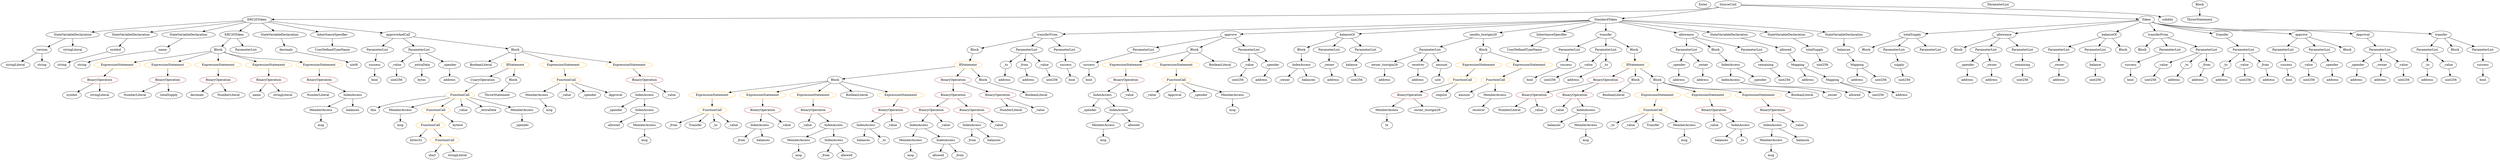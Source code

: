 strict digraph {
	graph [bb="0,0,10061,756"];
	node [label="\N"];
	Enter	[height=0.5,
		pos="7087.1,738",
		width=0.83628];
	IndexAccess_Unnamed_1	[color=black,
		height=0.5,
		label=IndexAccess,
		pos="7164.1,162",
		width=1.6402];
	MemberAccess_Unnamed_1	[color=black,
		height=0.5,
		label=MemberAccess,
		pos="7158.1,90",
		width=1.9174];
	IndexAccess_Unnamed_1 -> MemberAccess_Unnamed_1	[pos="e,7159.5,108.1 7162.6,143.7 7161.9,136.41 7161.2,127.73 7160.5,119.54"];
	Identifier_balances_1	[color=black,
		height=0.5,
		label=balances,
		pos="7288.1,90",
		width=1.1828];
	IndexAccess_Unnamed_1 -> Identifier_balances_1	[pos="e,7263.4,104.9 7191.3,145.64 7209.6,135.29 7233.9,121.55 7253.6,110.44"];
	ElementaryTypeName_bool_1	[color=black,
		height=0.5,
		label=bool,
		pos="8554.1,378",
		width=0.76697];
	FunctionDefinition_transferFrom_1	[color=black,
		height=0.5,
		label=transferFrom,
		pos="4187.1,594",
		width=1.6402];
	Block_Unnamed_9	[color=black,
		height=0.5,
		label=Block,
		pos="3902.1,522",
		width=0.90558];
	FunctionDefinition_transferFrom_1 -> Block_Unnamed_9	[pos="e,3931.4,530.21 4142.2,581.99 4087.3,568.5 3995.1,545.86 3942.4,532.9"];
	ParameterList_Unnamed_16	[color=black,
		height=0.5,
		label=ParameterList,
		pos="4107.1,522",
		width=1.7095];
	FunctionDefinition_transferFrom_1 -> ParameterList_Unnamed_16	[pos="e,4125.8,539.39 4168.5,576.76 4158.4,567.91 4145.7,556.77 4134.4,546.93"];
	ParameterList_Unnamed_17	[color=black,
		height=0.5,
		label=ParameterList,
		pos="4267.1,522",
		width=1.7095];
	FunctionDefinition_transferFrom_1 -> ParameterList_Unnamed_17	[pos="e,4248.3,539.39 4205.6,576.76 4215.7,567.91 4228.5,556.77 4239.7,546.93"];
	VariableDeclaration_decimals	[color=black,
		height=0.5,
		label=decimals,
		pos="1104.1,522",
		width=1.1967];
	ElementaryTypeName_uint8	[color=black,
		height=0.5,
		label=uint8,
		pos="1370.1,450",
		width=0.7947];
	VariableDeclaration_decimals -> ElementaryTypeName_uint8	[pos="e,1347.8,461.8 1141.9,513.13 1197.1,501.49 1297.1,479.76 1332.1,468 1333.8,467.4 1335.7,466.74 1337.5,466.05"];
	Identifier_receiver	[color=black,
		height=0.5,
		label=receiver,
		pos="5941.1,234",
		width=1.0996];
	Identifier__from_4	[color=black,
		height=0.5,
		label=_from,
		pos="2697.1,162",
		width=0.93331];
	FunctionDefinition_approve_1	[color=black,
		height=0.5,
		label=approve,
		pos="4860.1,594",
		width=1.1412];
	ParameterList_Unnamed_21	[color=black,
		height=0.5,
		label=ParameterList,
		pos="4511.1,522",
		width=1.7095];
	FunctionDefinition_approve_1 -> ParameterList_Unnamed_21	[pos="e,4560.8,532.98 4823,585.58 4763.2,573.57 4644.5,549.77 4572,535.23"];
	Block_Unnamed_13	[color=black,
		height=0.5,
		label=Block,
		pos="4802.1,522",
		width=0.90558];
	FunctionDefinition_approve_1 -> Block_Unnamed_13	[pos="e,4815,538.67 4846.6,576.76 4839.4,568.07 4830.4,557.19 4822.3,547.49"];
	ParameterList_Unnamed_20	[color=black,
		height=0.5,
		label=ParameterList,
		pos="5004.1,522",
		width=1.7095];
	FunctionDefinition_approve_1 -> ParameterList_Unnamed_20	[pos="e,4973.2,538 4886.8,580 4908.2,569.58 4938.6,554.8 4963.1,542.9"];
	stringLiteral_Unnamed	[color=black,
		height=0.5,
		label=stringLiteral,
		pos="54.058,450",
		width=1.5016];
	ParameterList_Unnamed_13	[color=black,
		height=0.5,
		label=ParameterList,
		pos="9553.1,522",
		width=1.7095];
	VariableDeclaration__spender	[color=black,
		height=0.5,
		label=_spender,
		pos="9487.1,450",
		width=1.2521];
	ParameterList_Unnamed_13 -> VariableDeclaration__spender	[pos="e,9502.1,466.99 9537.4,504.41 9529.2,495.66 9518.9,484.75 9509.8,475.08"];
	VariableDeclaration__owner	[color=black,
		height=0.5,
		label=_owner,
		pos="9589.1,450",
		width=1.0719];
	ParameterList_Unnamed_13 -> VariableDeclaration__owner	[pos="e,9580.5,467.62 9562,503.7 9566,495.87 9570.8,486.44 9575.3,477.73"];
	VariableDeclaration__value_1	[color=black,
		height=0.5,
		label=_value,
		pos="9680.1,450",
		width=0.96103];
	ParameterList_Unnamed_13 -> VariableDeclaration__value_1	[pos="e,9656.9,463.75 9580.9,505.64 9600.4,494.9 9626.5,480.51 9647.1,469.19"];
	ElementaryTypeName_address_1	[color=black,
		height=0.5,
		label=address,
		pos="9775.1,378",
		width=1.0996];
	BooleanLiteral_Unnamed_5	[color=black,
		height=0.5,
		label=BooleanLiteral,
		pos="1894.1,450",
		width=1.7788];
	Parameter__to_3	[color=black,
		height=0.5,
		label=_to,
		pos="4014.1,450",
		width=0.75];
	ElementaryTypeName_address_13	[color=black,
		height=0.5,
		label=address,
		pos="4012.1,378",
		width=1.0996];
	Parameter__to_3 -> ElementaryTypeName_address_13	[pos="e,4012.5,396.1 4013.6,431.7 4013.4,424.41 4013.1,415.73 4012.9,407.54"];
	ParameterList_Unnamed_25	[color=black,
		height=0.5,
		label=ParameterList,
		pos="8260.1,738",
		width=1.7095];
	IfStatement_Unnamed_1	[color=orange,
		height=0.5,
		label=IfStatement,
		pos="3858.1,450",
		width=1.4739];
	Block_Unnamed_9 -> IfStatement_Unnamed_1	[pos="e,3868.5,467.63 3891.9,504.76 3886.7,496.58 3880.3,486.45 3874.5,477.2"];
	Identifier_name	[color=black,
		height=0.5,
		label=name,
		pos="999.06,306",
		width=0.83628];
	UserDefinedTypeName_Unnamed	[color=black,
		height=0.5,
		label=UserDefinedTypeName,
		pos="6137.1,522",
		width=2.7214];
	StateVariableDeclaration_Unnamed_6	[color=black,
		height=0.5,
		label=StateVariableDeclaration,
		pos="280.06,594",
		width=2.8184];
	VariableDeclaration_version	[color=black,
		height=0.5,
		label=version,
		pos="157.06,522",
		width=1.0442];
	StateVariableDeclaration_Unnamed_6 -> VariableDeclaration_version	[pos="e,180.64,536.42 250.91,576.41 232.81,566.11 209.48,552.83 190.61,542.09"];
	stringLiteral_Unnamed_1	[color=black,
		height=0.5,
		label=stringLiteral,
		pos="280.06,522",
		width=1.5016];
	StateVariableDeclaration_Unnamed_6 -> stringLiteral_Unnamed_1	[pos="e,280.06,540.1 280.06,575.7 280.06,568.41 280.06,559.73 280.06,551.54"];
	ExpressionStatement_Unnamed_6	[color=orange,
		height=0.5,
		label=ExpressionStatement,
		pos="2883.1,306",
		width=2.458];
	FunctionCall_Unnamed_1	[color=orange,
		height=0.5,
		label=FunctionCall,
		pos="2878.1,234",
		width=1.6125];
	ExpressionStatement_Unnamed_6 -> FunctionCall_Unnamed_1	[pos="e,2879.3,252.1 2881.8,287.7 2881.3,280.41 2880.7,271.73 2880.1,263.54"];
	BinaryOperation_Unnamed_8	[color=brown,
		height=0.5,
		label=BinaryOperation,
		pos="3800.1,234",
		width=1.9867];
	IndexAccess_Unnamed_4	[color=black,
		height=0.5,
		label=IndexAccess,
		pos="3741.1,162",
		width=1.6402];
	BinaryOperation_Unnamed_8 -> IndexAccess_Unnamed_4	[pos="e,3755.2,179.79 3785.8,216.05 3778.8,207.8 3770.3,197.7 3762.6,188.54"];
	Identifier__value_6	[color=black,
		height=0.5,
		label=_value,
		pos="3853.1,162",
		width=0.96103];
	BinaryOperation_Unnamed_8 -> Identifier__value_6	[pos="e,3840.7,179.31 3812.9,216.05 3819.2,207.77 3826.8,197.62 3833.8,188.42"];
	ContractDefinition_ERC20Token	[color=black,
		height=0.5,
		label=ERC20Token,
		pos="1001.1,666",
		width=1.7234];
	ContractDefinition_ERC20Token -> StateVariableDeclaration_Unnamed_6	[pos="e,353.86,606.68 941.06,660.98 831.96,653.4 593.92,635.61 394.06,612 384.7,610.9 374.93,609.62 365.22,608.28"];
	StateVariableDeclaration_Unnamed_5	[color=black,
		height=0.5,
		label=StateVariableDeclaration,
		pos="504.06,594",
		width=2.8184];
	ContractDefinition_ERC20Token -> StateVariableDeclaration_Unnamed_5	[pos="e,579.11,606.42 945.7,657.58 871.05,647.51 733.96,628.86 617.06,612 608.43,610.76 599.43,609.44 590.45,608.11"];
	StateVariableDeclaration_Unnamed_3	[color=black,
		height=0.5,
		label=StateVariableDeclaration,
		pos="727.06,594",
		width=2.8184];
	ContractDefinition_ERC20Token -> StateVariableDeclaration_Unnamed_3	[pos="e,783.16,609.33 955.5,653.36 911.51,642.12 844.35,624.96 794.22,612.16"];
	FunctionDefinition_ERC20Token	[color=black,
		height=0.5,
		label=ERC20Token,
		pos="910.06,594",
		width=1.7234];
	ContractDefinition_ERC20Token -> FunctionDefinition_ERC20Token	[pos="e,931.36,611.39 979.95,648.76 968.21,639.73 953.38,628.33 940.41,618.35"];
	StateVariableDeclaration_Unnamed_4	[color=black,
		height=0.5,
		label=StateVariableDeclaration,
		pos="1092.1,594",
		width=2.8184];
	ContractDefinition_ERC20Token -> StateVariableDeclaration_Unnamed_4	[pos="e,1070.1,611.88 1022.2,648.76 1033.7,639.86 1048.3,628.65 1061.1,618.78"];
	InheritanceSpecifier_Unnamed_1	[color=black,
		height=0.5,
		label=InheritanceSpecifier,
		pos="1295.1,594",
		width=2.3333];
	ContractDefinition_ERC20Token -> InheritanceSpecifier_Unnamed_1	[pos="e,1240.3,608.03 1048,653.83 1097,642.17 1174.2,623.78 1229.3,610.67"];
	FunctionDefinition_approveAndCall	[color=black,
		height=0.5,
		label=approveAndCall,
		pos="1556.1,594",
		width=1.9867];
	ContractDefinition_ERC20Token -> FunctionDefinition_approveAndCall	[pos="e,1493.2,602.93 1057.1,657.94 1157.8,645.23 1369.4,618.54 1482,604.34"];
	BinaryOperation_Unnamed_10	[color=brown,
		height=0.5,
		label=BinaryOperation,
		pos="3615.1,234",
		width=1.9867];
	IndexAccess_Unnamed_6	[color=black,
		height=0.5,
		label=IndexAccess,
		pos="3517.1,162",
		width=1.6402];
	BinaryOperation_Unnamed_10 -> IndexAccess_Unnamed_6	[pos="e,3539.3,178.91 3592.3,216.76 3579.2,207.42 3562.6,195.55 3548.3,185.33"];
	Identifier__value_8	[color=black,
		height=0.5,
		label=_value,
		pos="3629.1,162",
		width=0.96103];
	BinaryOperation_Unnamed_10 -> Identifier__value_8	[pos="e,3625.6,180.1 3618.5,215.7 3620,208.32 3621.8,199.52 3623.4,191.25"];
	ElementaryTypeName_address_23	[color=black,
		height=0.5,
		label=address,
		pos="1767.1,378",
		width=1.0996];
	Parameter_success_3	[color=black,
		height=0.5,
		label=success,
		pos="6283.1,450",
		width=1.1135];
	ElementaryTypeName_bool_3	[color=black,
		height=0.5,
		label=bool,
		pos="6144.1,378",
		width=0.76697];
	Parameter_success_3 -> ElementaryTypeName_bool_3	[pos="e,6165.2,389.64 6257.2,436 6234,424.3 6199.9,407.1 6175.1,394.66"];
	Block_Unnamed_3	[color=black,
		height=0.5,
		label=Block,
		pos="8597.1,522",
		width=0.90558];
	ParameterList_Unnamed_2	[color=black,
		height=0.5,
		label=ParameterList,
		pos="8261.1,522",
		width=1.7095];
	Parameter__owner	[color=black,
		height=0.5,
		label=_owner,
		pos="8261.1,450",
		width=1.0719];
	ParameterList_Unnamed_2 -> Parameter__owner	[pos="e,8261.1,468.1 8261.1,503.7 8261.1,496.41 8261.1,487.73 8261.1,479.54"];
	ElementaryTypeName_string_2	[color=black,
		height=0.5,
		label=string,
		pos="157.06,450",
		width=0.864];
	ElementaryTypeName_uint256_14	[color=black,
		height=0.5,
		label=uint256,
		pos="7537.1,306",
		width=1.0442];
	Identifier__to_1	[color=black,
		height=0.5,
		label=_to,
		pos="6490.1,162",
		width=0.75];
	BinaryOperation_Unnamed_14	[color=brown,
		height=0.5,
		label=BinaryOperation,
		pos="5676.1,306",
		width=1.9867];
	MemberAccess_Unnamed_7	[color=black,
		height=0.5,
		label=MemberAccess,
		pos="5579.1,234",
		width=1.9174];
	BinaryOperation_Unnamed_14 -> MemberAccess_Unnamed_7	[pos="e,5601.8,251.39 5653.6,288.76 5640.9,279.64 5624.9,268.1 5611,258.06"];
	Identifier_owner_txorigin29	[color=black,
		height=0.5,
		label=owner_txorigin29,
		pos="5742.1,234",
		width=2.0976];
	BinaryOperation_Unnamed_14 -> Identifier_owner_txorigin29	[pos="e,5726.2,251.79 5692,288.05 5700,279.63 5709.7,269.28 5718.5,259.97"];
	Identifier_tx	[color=black,
		height=0.5,
		label=tx,
		pos="5579.1,162",
		width=0.75];
	MemberAccess_Unnamed_7 -> Identifier_tx	[pos="e,5579.1,180.1 5579.1,215.7 5579.1,208.41 5579.1,199.73 5579.1,191.54"];
	NumberLiteral_Unnamed_1	[color=black,
		height=0.5,
		label=NumberLiteral,
		pos="4114.1,234",
		width=1.765];
	Identifier_msg	[color=black,
		height=0.5,
		label=msg,
		pos="6376.1,90",
		width=0.75];
	ElementaryTypeName_string	[color=black,
		height=0.5,
		label=string,
		pos="317.06,450",
		width=0.864];
	NumberLiteral_Unnamed	[color=black,
		height=0.5,
		label=NumberLiteral,
		pos="6062.1,234",
		width=1.765];
	Parameter__value_1	[color=black,
		height=0.5,
		label=_value,
		pos="8670.1,450",
		width=0.96103];
	ElementaryTypeName_uint256_3	[color=black,
		height=0.5,
		label=uint256,
		pos="8637.1,378",
		width=1.0442];
	Parameter__value_1 -> ElementaryTypeName_uint256_3	[pos="e,8645,395.79 8662.1,432.05 8658.4,424.23 8653.9,414.75 8649.8,405.98"];
	ElementaryTypeName_bool_4	[color=black,
		height=0.5,
		label=bool,
		pos="4287.1,378",
		width=0.76697];
	FunctionCall_Unnamed_8	[color=orange,
		height=0.5,
		label=FunctionCall,
		pos="1704.1,162",
		width=1.6125];
	ElementaryTypeName_bytes32	[color=black,
		height=0.5,
		label=bytes32,
		pos="1646.1,90",
		width=1.0996];
	FunctionCall_Unnamed_8 -> ElementaryTypeName_bytes32	[pos="e,1659.6,107.31 1690,144.05 1683.1,135.68 1674.6,125.4 1666.9,116.13"];
	FunctionCall_Unnamed_9	[color=orange,
		height=0.5,
		label=FunctionCall,
		pos="1762.1,90",
		width=1.6125];
	FunctionCall_Unnamed_8 -> FunctionCall_Unnamed_9	[pos="e,1748.1,107.79 1718.1,144.05 1724.9,135.8 1733.3,125.7 1740.9,116.54"];
	Parameter_success_5	[color=black,
		height=0.5,
		label=success,
		pos="4374.1,450",
		width=1.1135];
	ParameterList_Unnamed_21 -> Parameter_success_5	[pos="e,4399.6,464.04 4481.3,505.81 4460.3,495.05 4431.9,480.56 4409.7,469.19"];
	FunctionDefinition_balanceOf_1	[color=black,
		height=0.5,
		label=balanceOf,
		pos="5408.1,594",
		width=1.3491];
	Block_Unnamed_12	[color=black,
		height=0.5,
		label=Block,
		pos="5225.1,522",
		width=0.90558];
	FunctionDefinition_balanceOf_1 -> Block_Unnamed_12	[pos="e,5250.8,533.53 5374.4,580.6 5345.7,570.01 5303.6,554.26 5267.1,540 5265.2,539.26 5263.2,538.5 5261.3,537.72"];
	ParameterList_Unnamed_18	[color=black,
		height=0.5,
		label=ParameterList,
		pos="5338.1,522",
		width=1.7095];
	FunctionDefinition_balanceOf_1 -> ParameterList_Unnamed_18	[pos="e,5354.7,539.63 5391.8,576.76 5383.2,568.14 5372.4,557.36 5362.8,547.73"];
	ParameterList_Unnamed_19	[color=black,
		height=0.5,
		label=ParameterList,
		pos="5479.1,522",
		width=1.7095];
	FunctionDefinition_balanceOf_1 -> ParameterList_Unnamed_19	[pos="e,5462.2,539.63 5424.5,576.76 5433.4,568.06 5444.4,557.15 5454.3,547.43"];
	ParameterList_Unnamed_4	[color=black,
		height=0.5,
		label=ParameterList,
		pos="9775.1,522",
		width=1.7095];
	Parameter__to	[color=black,
		height=0.5,
		label=_to,
		pos="9775.1,450",
		width=0.75];
	ParameterList_Unnamed_4 -> Parameter__to	[pos="e,9775.1,468.1 9775.1,503.7 9775.1,496.41 9775.1,487.73 9775.1,479.54"];
	Parameter__value	[color=black,
		height=0.5,
		label=_value,
		pos="9863.1,450",
		width=0.96103];
	ParameterList_Unnamed_4 -> Parameter__value	[pos="e,9844.6,465.72 9795.5,504.76 9807.4,495.27 9822.6,483.17 9835.6,472.85"];
	ParameterList_Unnamed_7	[color=black,
		height=0.5,
		label=ParameterList,
		pos="8709.1,522",
		width=1.7095];
	Parameter_success_1	[color=black,
		height=0.5,
		label=success,
		pos="8557.1,450",
		width=1.1135];
	ParameterList_Unnamed_7 -> Parameter_success_1	[pos="e,8584.3,463.55 8677.2,506.33 8653.1,495.24 8620,479.99 8594.6,468.31"];
	ExpressionStatement_Unnamed_7	[color=orange,
		height=0.5,
		label=ExpressionStatement,
		pos="4521.1,450",
		width=2.458];
	Block_Unnamed_13 -> ExpressionStatement_Unnamed_7	[pos="e,4575.5,464.56 4772.8,513.71 4729,502.8 4645.4,481.96 4586.5,467.31"];
	ExpressionStatement_Unnamed_8	[color=orange,
		height=0.5,
		label=ExpressionStatement,
		pos="4716.1,450",
		width=2.458];
	Block_Unnamed_13 -> ExpressionStatement_Unnamed_8	[pos="e,4736.9,467.95 4784.2,506.5 4773,497.39 4758.3,485.41 4745.4,474.92"];
	BooleanLiteral_Unnamed_4	[color=black,
		height=0.5,
		label=BooleanLiteral,
		pos="4887.1,450",
		width=1.7788];
	Block_Unnamed_13 -> BooleanLiteral_Unnamed_4	[pos="e,4867.1,467.45 4819.7,506.5 4830.9,497.26 4845.7,485.07 4858.6,474.47"];
	ElementaryTypeName_address_3	[color=black,
		height=0.5,
		label=address,
		pos="8732.1,378",
		width=1.0996];
	ExpressionStatement_Unnamed_15	[color=orange,
		height=0.5,
		label=ExpressionStatement,
		pos="455.06,450",
		width=2.458];
	BinaryOperation_Unnamed_19	[color=brown,
		height=0.5,
		label=BinaryOperation,
		pos="377.06,378",
		width=1.9867];
	ExpressionStatement_Unnamed_15 -> BinaryOperation_Unnamed_19	[pos="e,395.77,395.79 436.18,432.05 426.6,423.46 414.78,412.86 404.24,403.4"];
	VariableDeclaration_allowed	[color=black,
		height=0.5,
		label=allowed,
		pos="7177.1,522",
		width=1.0858];
	Mapping_Unnamed_1	[color=black,
		height=0.5,
		label=Mapping,
		pos="7264.1,450",
		width=1.2105];
	VariableDeclaration_allowed -> Mapping_Unnamed_1	[pos="e,7244.9,466.4 7195.9,505.81 7207.7,496.34 7223.1,483.97 7236.2,473.39"];
	Identifier__value	[color=black,
		height=0.5,
		label=_value,
		pos="6265.1,234",
		width=0.96103];
	Parameter_success	[color=black,
		height=0.5,
		label=success,
		pos="9999.1,450",
		width=1.1135];
	ElementaryTypeName_bool	[color=black,
		height=0.5,
		label=bool,
		pos="9999.1,378",
		width=0.76697];
	Parameter_success -> ElementaryTypeName_bool	[pos="e,9999.1,396.1 9999.1,431.7 9999.1,424.41 9999.1,415.73 9999.1,407.54"];
	BinaryOperation_Unnamed_13	[color=brown,
		height=0.5,
		label=BinaryOperation,
		pos="4521.1,378",
		width=1.9867];
	ExpressionStatement_Unnamed_7 -> BinaryOperation_Unnamed_13	[pos="e,4521.1,396.1 4521.1,431.7 4521.1,424.41 4521.1,415.73 4521.1,407.54"];
	UnaryOperation_Unnamed	[color=black,
		height=0.5,
		label=UnaryOperation,
		pos="1898.1,378",
		width=1.9452];
	FunctionCall_Unnamed_6	[color=orange,
		height=0.5,
		label=FunctionCall,
		pos="1817.1,306",
		width=1.6125];
	UnaryOperation_Unnamed -> FunctionCall_Unnamed_6	[pos="e,1836.1,323.47 1878.9,360.41 1868.7,351.61 1856,340.63 1844.7,330.92"];
	ElementaryTypeName_uint256_2	[color=black,
		height=0.5,
		label=uint256,
		pos="9870.1,378",
		width=1.0442];
	ExpressionStatement_Unnamed_9	[color=orange,
		height=0.5,
		label=ExpressionStatement,
		pos="5941.1,450",
		width=2.458];
	FunctionCall_Unnamed_3	[color=orange,
		height=0.5,
		label=FunctionCall,
		pos="5887.1,378",
		width=1.6125];
	ExpressionStatement_Unnamed_9 -> FunctionCall_Unnamed_3	[pos="e,5900,395.79 5928,432.05 5921.7,423.89 5914,413.91 5907,404.82"];
	ParameterList_Unnamed_3	[color=black,
		height=0.5,
		label=ParameterList,
		pos="8402.1,522",
		width=1.7095];
	Parameter_balance	[color=black,
		height=0.5,
		label=balance,
		pos="8402.1,450",
		width=1.0719];
	ParameterList_Unnamed_3 -> Parameter_balance	[pos="e,8402.1,468.1 8402.1,503.7 8402.1,496.41 8402.1,487.73 8402.1,479.54"];
	FunctionCall_Unnamed_2	[color=orange,
		height=0.5,
		label=FunctionCall,
		pos="4716.1,378",
		width=1.6125];
	Identifier__value_13	[color=black,
		height=0.5,
		label=_value,
		pos="4610.1,306",
		width=0.96103];
	FunctionCall_Unnamed_2 -> Identifier__value_13	[pos="e,4630.9,320.76 4692.3,361.29 4676.9,351.11 4656.7,337.77 4640.1,326.86"];
	Identifier_Approval	[color=black,
		height=0.5,
		label=Approval,
		pos="4708.1,306",
		width=1.266];
	FunctionCall_Unnamed_2 -> Identifier_Approval	[pos="e,4710,324.1 4714.1,359.7 4713.2,352.41 4712.3,343.73 4711.3,335.54"];
	Identifier__spender_1	[color=black,
		height=0.5,
		label=_spender,
		pos="4817.1,306",
		width=1.2521];
	FunctionCall_Unnamed_2 -> Identifier__spender_1	[pos="e,4795.3,322.1 4739,361.12 4753,351.43 4771,338.92 4786.2,328.37"];
	MemberAccess_Unnamed_6	[color=black,
		height=0.5,
		label=MemberAccess,
		pos="4949.1,306",
		width=1.9174];
	FunctionCall_Unnamed_2 -> MemberAccess_Unnamed_6	[pos="e,4905,320.24 4756.6,364.81 4794.7,353.37 4851.9,336.19 4894.1,323.52"];
	MemberAccess_Unnamed_3	[color=black,
		height=0.5,
		label=MemberAccess,
		pos="3706.1,90",
		width=1.9174];
	IndexAccess_Unnamed_4 -> MemberAccess_Unnamed_3	[pos="e,3714.6,108.1 3732.4,143.7 3728.6,136.07 3724,126.92 3719.8,118.4"];
	IndexAccess_Unnamed_5	[color=black,
		height=0.5,
		label=IndexAccess,
		pos="3852.1,90",
		width=1.6402];
	IndexAccess_Unnamed_4 -> IndexAccess_Unnamed_5	[pos="e,3827.2,106.66 3766,145.29 3781.3,135.65 3801,123.18 3817.8,112.62"];
	Identifier_Transfer_1	[color=black,
		height=0.5,
		label=Transfer,
		pos="2791.1,162",
		width=1.1689];
	Block_Unnamed_10	[color=black,
		height=0.5,
		label=Block,
		pos="3358.1,378",
		width=0.90558];
	Block_Unnamed_10 -> ExpressionStatement_Unnamed_6	[pos="e,2948.1,318.59 3326.5,372.91 3261.6,364.43 3108.9,344.07 2981.1,324 2974,322.89 2966.6,321.69 2959.3,320.46"];
	ExpressionStatement_Unnamed_4	[color=orange,
		height=0.5,
		label=ExpressionStatement,
		pos="3078.1,306",
		width=2.458];
	Block_Unnamed_10 -> ExpressionStatement_Unnamed_4	[pos="e,3132.4,320.59 3328.6,369.64 3285,358.73 3201.9,337.96 3143.4,323.34"];
	ExpressionStatement_Unnamed_5	[color=orange,
		height=0.5,
		label=ExpressionStatement,
		pos="3273.1,306",
		width=2.458];
	Block_Unnamed_10 -> ExpressionStatement_Unnamed_5	[pos="e,3293.6,323.95 3340.4,362.5 3329.5,353.47 3315.1,341.64 3302.5,331.23"];
	BooleanLiteral_Unnamed_2	[color=black,
		height=0.5,
		label=BooleanLiteral,
		pos="3444.1,306",
		width=1.7788];
	Block_Unnamed_10 -> BooleanLiteral_Unnamed_2	[pos="e,3423.9,323.45 3375.9,362.5 3387.2,353.26 3402.2,341.07 3415.2,330.47"];
	ExpressionStatement_Unnamed_3	[color=orange,
		height=0.5,
		label=ExpressionStatement,
		pos="3615.1,306",
		width=2.458];
	Block_Unnamed_10 -> ExpressionStatement_Unnamed_3	[pos="e,3563.6,321.02 3387,369.11 3427,358.22 3500,338.33 3552.7,323.99"];
	Identifier__spender	[color=black,
		height=0.5,
		label=_spender,
		pos="4370.1,234",
		width=1.2521];
	ElementaryTypeName_bytes	[color=black,
		height=0.5,
		label=bytes,
		pos="1653.1,378",
		width=0.85014];
	VariableDeclaration_symbol	[color=black,
		height=0.5,
		label=symbol,
		pos="447.06,522",
		width=1.0581];
	ElementaryTypeName_string_1	[color=black,
		height=0.5,
		label=string,
		pos="237.06,450",
		width=0.864];
	VariableDeclaration_symbol -> ElementaryTypeName_string_1	[pos="e,261.02,461.64 414.78,511.98 380.34,502.11 324.36,485.38 277.06,468 275.26,467.34 273.42,466.64 271.57,465.92"];
	Identifier_allowed	[color=black,
		height=0.5,
		label=allowed,
		pos="3821.1,18",
		width=1.0858];
	ParameterList_Unnamed_22	[color=black,
		height=0.5,
		label=ParameterList,
		pos="5748.1,522",
		width=1.7095];
	Parameter_owner_txorigin29	[color=black,
		height=0.5,
		label=owner_txorigin29,
		pos="5567.1,450",
		width=2.0976];
	ParameterList_Unnamed_22 -> Parameter_owner_txorigin29	[pos="e,5605.4,465.82 5711.9,507 5684.3,496.33 5646,481.53 5615.7,469.82"];
	Parameter_receiver	[color=black,
		height=0.5,
		label=receiver,
		pos="5700.1,450",
		width=1.0996];
	ParameterList_Unnamed_22 -> Parameter_receiver	[pos="e,5711.2,467.31 5736.4,504.05 5730.8,495.85 5723.9,485.83 5717.7,476.71"];
	Parameter_amount	[color=black,
		height=0.5,
		label=amount,
		pos="5796.1,450",
		width=1.0581];
	ParameterList_Unnamed_22 -> Parameter_amount	[pos="e,5784.9,467.31 5759.7,504.05 5765.3,495.85 5772.2,485.83 5778.4,476.71"];
	Identifier__from	[color=black,
		height=0.5,
		label=_from,
		pos="3964.1,90",
		width=0.93331];
	ElementaryTypeName_uint256_1	[color=black,
		height=0.5,
		label=uint256,
		pos="8402.1,378",
		width=1.0442];
	Parameter_balance -> ElementaryTypeName_uint256_1	[pos="e,8402.1,396.1 8402.1,431.7 8402.1,424.41 8402.1,415.73 8402.1,407.54"];
	Identifier_balances_2	[color=black,
		height=0.5,
		label=balances,
		pos="6945.1,90",
		width=1.1828];
	ElementaryTypeName_bytes4	[color=black,
		height=0.5,
		label=bytes4,
		pos="1815.1,162",
		width=0.97489];
	Parameter_success_4	[color=black,
		height=0.5,
		label=success,
		pos="4276.1,450",
		width=1.1135];
	Parameter_success_4 -> ElementaryTypeName_bool_4	[pos="e,4284.4,396.1 4278.8,431.7 4279.9,424.32 4281.3,415.52 4282.6,407.25"];
	Block_Unnamed	[color=black,
		height=0.5,
		label=Block,
		pos="7502.1,522",
		width=0.90558];
	FunctionDefinition_sendto_txorigin29	[color=black,
		height=0.5,
		label=sendto_txorigin29,
		pos="5964.1,594",
		width=2.1531];
	FunctionDefinition_sendto_txorigin29 -> ParameterList_Unnamed_22	[pos="e,5788.3,536.05 5920.1,578.75 5884.9,567.36 5835.7,551.39 5798.8,539.46"];
	Block_Unnamed_14	[color=black,
		height=0.5,
		label=Block,
		pos="5964.1,522",
		width=0.90558];
	FunctionDefinition_sendto_txorigin29 -> Block_Unnamed_14	[pos="e,5964.1,540.1 5964.1,575.7 5964.1,568.41 5964.1,559.73 5964.1,551.54"];
	ElementaryTypeName_uint256_8	[color=black,
		height=0.5,
		label=uint256,
		pos="6227.1,378",
		width=1.0442];
	Parameter__value_3	[color=black,
		height=0.5,
		label=_value,
		pos="6376.1,450",
		width=0.96103];
	Parameter__value_3 -> ElementaryTypeName_uint256_8	[pos="e,6253.3,391.34 6351.1,437.28 6327.2,426.05 6290.8,408.95 6263.6,396.18"];
	IndexAccess_Unnamed_14	[color=black,
		height=0.5,
		label=IndexAccess,
		pos="6968.1,378",
		width=1.6402];
	Identifier__owner_1	[color=black,
		height=0.5,
		label=_owner,
		pos="7346.1,306",
		width=1.0719];
	IndexAccess_Unnamed_14 -> Identifier__owner_1	[pos="e,7317.2,318.3 7011.4,365.41 7019.6,363.45 7028.1,361.55 7036.1,360 7151.5,337.71 7183.8,351.76 7298.1,324 7300.8,323.33 7303.6,\
322.57 7306.4,321.74"];
	Identifier_allowed_3	[color=black,
		height=0.5,
		label=allowed,
		pos="7442.1,306",
		width=1.0858];
	IndexAccess_Unnamed_14 -> Identifier_allowed_3	[pos="e,7413.2,318.48 7011,365.26 7019.3,363.29 7027.9,361.42 7036.1,360 7193.6,332.54 7238,358.94 7394.1,324 7396.8,323.38 7399.6,322.66 \
7402.4,321.85"];
	ElementaryTypeName_address_21	[color=black,
		height=0.5,
		label=address,
		pos="7286.1,378",
		width=1.0996];
	Identifier_symbol	[color=black,
		height=0.5,
		label=symbol,
		pos="267.06,306",
		width=1.0581];
	BinaryOperation_Unnamed_4	[color=brown,
		height=0.5,
		label=BinaryOperation,
		pos="6916.1,234",
		width=1.9867];
	Identifier__value_3	[color=black,
		height=0.5,
		label=_value,
		pos="6916.1,162",
		width=0.96103];
	BinaryOperation_Unnamed_4 -> Identifier__value_3	[pos="e,6916.1,180.1 6916.1,215.7 6916.1,208.41 6916.1,199.73 6916.1,191.54"];
	IndexAccess_Unnamed_2	[color=black,
		height=0.5,
		label=IndexAccess,
		pos="7028.1,162",
		width=1.6402];
	BinaryOperation_Unnamed_4 -> IndexAccess_Unnamed_2	[pos="e,7003,178.67 6942,216.76 6957.4,207.18 6977,194.92 6993.6,184.53"];
	IfStatement_Unnamed_1 -> Block_Unnamed_10	[pos="e,3389.6,383.41 3809.7,442.22 3712.1,428.57 3493.4,397.94 3400.8,384.98"];
	BinaryOperation_Unnamed_5	[color=brown,
		height=0.5,
		label=BinaryOperation,
		pos="3800.1,378",
		width=1.9867];
	IfStatement_Unnamed_1 -> BinaryOperation_Unnamed_5	[pos="e,3814.1,395.96 3844.3,432.41 3837.5,424.16 3829.1,414.01 3821.4,404.78"];
	Block_Unnamed_11	[color=black,
		height=0.5,
		label=Block,
		pos="3922.1,378",
		width=0.90558];
	IfStatement_Unnamed_1 -> Block_Unnamed_11	[pos="e,3907.9,394.51 3873.2,432.41 3881.3,423.62 3891.3,412.66 3900.1,402.96"];
	FunctionDefinition_totalSupply	[color=black,
		height=0.5,
		label=totalSupply,
		pos="7684.1,594",
		width=1.4739];
	FunctionDefinition_totalSupply -> Block_Unnamed	[pos="e,7527.6,533.74 7648.9,580.15 7620.3,569.61 7578.9,554.18 7543.1,540 7541.3,539.32 7539.6,538.62 7537.8,537.9"];
	ParameterList_Unnamed_1	[color=black,
		height=0.5,
		label=ParameterList,
		pos="7614.1,522",
		width=1.7095];
	FunctionDefinition_totalSupply -> ParameterList_Unnamed_1	[pos="e,7630.5,539.47 7667.5,576.41 7658.8,567.78 7648.1,557.06 7638.6,547.5"];
	ParameterList_Unnamed	[color=black,
		height=0.5,
		label=ParameterList,
		pos="7755.1,522",
		width=1.7095];
	FunctionDefinition_totalSupply -> ParameterList_Unnamed	[pos="e,7738.2,539.63 7700.5,576.76 7709.4,568.06 7720.4,557.15 7730.3,547.43"];
	ElementaryTypeName_address_10	[color=black,
		height=0.5,
		label=address,
		pos="9487.1,378",
		width=1.0996];
	VariableDeclaration__spender -> ElementaryTypeName_address_10	[pos="e,9487.1,396.1 9487.1,431.7 9487.1,424.41 9487.1,415.73 9487.1,407.54"];
	IndexAccess_Unnamed_13	[color=black,
		height=0.5,
		label=IndexAccess,
		pos="6968.1,450",
		width=1.6402];
	IndexAccess_Unnamed_13 -> IndexAccess_Unnamed_14	[pos="e,6968.1,396.1 6968.1,431.7 6968.1,424.41 6968.1,415.73 6968.1,407.54"];
	Identifier__spender_2	[color=black,
		height=0.5,
		label=_spender,
		pos="7090.1,378",
		width=1.2521];
	IndexAccess_Unnamed_13 -> Identifier__spender_2	[pos="e,7065,393.37 6994.8,433.64 7012.5,423.47 7036,410.04 7055.1,399.03"];
	ElementaryTypeName_uint256_5	[color=black,
		height=0.5,
		label=uint256,
		pos="8120.1,378",
		width=1.0442];
	NumberLiteral_Unnamed_2	[color=black,
		height=0.5,
		label=NumberLiteral,
		pos="1237.1,306",
		width=1.765];
	Parameter__value_2	[color=black,
		height=0.5,
		label=_value,
		pos="9281.1,450",
		width=0.96103];
	ElementaryTypeName_uint256_4	[color=black,
		height=0.5,
		label=uint256,
		pos="9284.1,378",
		width=1.0442];
	Parameter__value_2 -> ElementaryTypeName_uint256_4	[pos="e,9283.3,396.1 9281.8,431.7 9282.1,424.41 9282.5,415.73 9282.8,407.54"];
	IndexAccess_Unnamed_7	[color=black,
		height=0.5,
		label=IndexAccess,
		pos="3070.1,162",
		width=1.6402];
	Identifier__from_2	[color=black,
		height=0.5,
		label=_from,
		pos="2993.1,90",
		width=0.93331];
	IndexAccess_Unnamed_7 -> Identifier__from_2	[pos="e,3009.6,106.04 3051.8,144.41 3041.7,135.22 3029,123.67 3018,113.66"];
	Identifier_balances_5	[color=black,
		height=0.5,
		label=balances,
		pos="3087.1,90",
		width=1.1828];
	IndexAccess_Unnamed_7 -> Identifier_balances_5	[pos="e,3082.9,108.1 3074.3,143.7 3076.1,136.32 3078.2,127.52 3080.2,119.25"];
	Identifier__to	[color=black,
		height=0.5,
		label=_to,
		pos="7033.1,90",
		width=0.75];
	Identifier__from_3	[color=black,
		height=0.5,
		label=_from,
		pos="3348.1,18",
		width=0.93331];
	Parameter__spender_3	[color=black,
		height=0.5,
		label=_spender,
		pos="6749.1,450",
		width=1.2521];
	ElementaryTypeName_address_19	[color=black,
		height=0.5,
		label=address,
		pos="6754.1,378",
		width=1.0996];
	Parameter__spender_3 -> ElementaryTypeName_address_19	[pos="e,6752.8,396.1 6750.3,431.7 6750.8,424.41 6751.4,415.73 6752,407.54"];
	BinaryOperation_Unnamed	[color=brown,
		height=0.5,
		label=BinaryOperation,
		pos="6451.1,378",
		width=1.9867];
	BinaryOperation_Unnamed_2	[color=brown,
		height=0.5,
		label=BinaryOperation,
		pos="6178.1,306",
		width=1.9867];
	BinaryOperation_Unnamed -> BinaryOperation_Unnamed_2	[pos="e,6226.9,319.52 6402.3,364.49 6356.3,352.7 6287.3,335.02 6238,322.38"];
	BinaryOperation_Unnamed_1	[color=brown,
		height=0.5,
		label=BinaryOperation,
		pos="6339.1,306",
		width=1.9867];
	BinaryOperation_Unnamed -> BinaryOperation_Unnamed_1	[pos="e,6364.9,323.15 6425.1,360.76 6410,351.31 6390.7,339.26 6374.2,328.97"];
	IfStatement_Unnamed_2	[color=orange,
		height=0.5,
		label=IfStatement,
		pos="2029.1,450",
		width=1.4739];
	IfStatement_Unnamed_2 -> UnaryOperation_Unnamed	[pos="e,1927.3,394.63 2001.6,434.33 1983,424.38 1958.1,411.08 1937.4,400.02"];
	Block_Unnamed_19	[color=black,
		height=0.5,
		label=Block,
		pos="2023.1,378",
		width=0.90558];
	IfStatement_Unnamed_2 -> Block_Unnamed_19	[pos="e,2024.5,396.1 2027.6,431.7 2026.9,424.41 2026.2,415.73 2025.5,407.54"];
	Parameter_supply	[color=black,
		height=0.5,
		label=supply,
		pos="7645.1,450",
		width=0.98875];
	ElementaryTypeName_uint256	[color=black,
		height=0.5,
		label=uint256,
		pos="7676.1,378",
		width=1.0442];
	Parameter_supply -> ElementaryTypeName_uint256	[pos="e,7668.6,395.79 7652.6,432.05 7656,424.32 7660.1,414.96 7664,406.27"];
	StateVariableDeclaration_Unnamed_5 -> VariableDeclaration_symbol	[pos="e,460.2,539.14 489.97,575.7 483.14,567.32 474.82,557.1 467.33,547.9"];
	Identifier_msg_7	[color=black,
		height=0.5,
		label=msg,
		pos="1248.1,162",
		width=0.75];
	ElementaryTypeName_address_17	[color=black,
		height=0.5,
		label=address,
		pos="5567.1,378",
		width=1.0996];
	Parameter_owner_txorigin29 -> ElementaryTypeName_address_17	[pos="e,5567.1,396.1 5567.1,431.7 5567.1,424.41 5567.1,415.73 5567.1,407.54"];
	Parameter__to_1	[color=black,
		height=0.5,
		label=_to,
		pos="8760.1,450",
		width=0.75];
	Parameter__to_1 -> ElementaryTypeName_address_3	[pos="e,8738.8,395.96 8753.4,432.41 8750.3,424.68 8746.6,415.27 8743.1,406.52"];
	BinaryOperation_Unnamed_20	[color=brown,
		height=0.5,
		label=BinaryOperation,
		pos="2576.1,378",
		width=1.9867];
	IndexAccess_Unnamed_16	[color=black,
		height=0.5,
		label=IndexAccess,
		pos="2576.1,306",
		width=1.6402];
	BinaryOperation_Unnamed_20 -> IndexAccess_Unnamed_16	[pos="e,2576.1,324.1 2576.1,359.7 2576.1,352.41 2576.1,343.73 2576.1,335.54"];
	Identifier__value_14	[color=black,
		height=0.5,
		label=_value,
		pos="2688.1,306",
		width=0.96103];
	BinaryOperation_Unnamed_20 -> Identifier__value_14	[pos="e,2666.7,320.33 2602,360.76 2618.5,350.5 2639.8,337.18 2657.1,326.37"];
	Identifier_this	[color=black,
		height=0.5,
		label=this,
		pos="1466.1,234",
		width=0.75];
	MemberAccess_Unnamed_9	[color=black,
		height=0.5,
		label=MemberAccess,
		pos="1248.1,234",
		width=1.9174];
	MemberAccess_Unnamed_9 -> Identifier_msg_7	[pos="e,1248.1,180.1 1248.1,215.7 1248.1,208.41 1248.1,199.73 1248.1,191.54"];
	Identifier__value_4	[color=black,
		height=0.5,
		label=_value,
		pos="6570.1,162",
		width=0.96103];
	Identifier__spender_3	[color=black,
		height=0.5,
		label=_spender,
		pos="2454.1,234",
		width=1.2521];
	ElementaryTypeName_uint	[color=black,
		height=0.5,
		label=uint,
		pos="5784.1,378",
		width=0.75];
	Parameter__value_5	[color=black,
		height=0.5,
		label=_value,
		pos="5004.1,450",
		width=0.96103];
	ParameterList_Unnamed_20 -> Parameter__value_5	[pos="e,5004.1,468.1 5004.1,503.7 5004.1,496.41 5004.1,487.73 5004.1,479.54"];
	Parameter__spender_2	[color=black,
		height=0.5,
		label=_spender,
		pos="5102.1,450",
		width=1.2521];
	ParameterList_Unnamed_20 -> Parameter__spender_2	[pos="e,5080.9,466.1 5026.3,505.12 5039.7,495.52 5057,483.16 5071.7,472.67"];
	ParameterList_Unnamed_28	[color=black,
		height=0.5,
		label=ParameterList,
		pos="1486.1,522",
		width=1.7095];
	Parameter_success_6	[color=black,
		height=0.5,
		label=success,
		pos="1457.1,450",
		width=1.1135];
	ParameterList_Unnamed_28 -> Parameter_success_6	[pos="e,1464.1,468.1 1478.9,503.7 1475.8,496.15 1472,487.12 1468.5,478.68"];
	IndexAccess_Unnamed_11	[color=black,
		height=0.5,
		label=IndexAccess,
		pos="4410.1,306",
		width=1.6402];
	IndexAccess_Unnamed_11 -> Identifier__spender	[pos="e,4379.7,251.79 4400.4,288.05 4395.9,280.14 4390.4,270.54 4385.3,261.69"];
	IndexAccess_Unnamed_12	[color=black,
		height=0.5,
		label=IndexAccess,
		pos="4492.1,234",
		width=1.6402];
	IndexAccess_Unnamed_11 -> IndexAccess_Unnamed_12	[pos="e,4472.9,251.39 4429.1,288.76 4439.6,279.82 4452.8,268.55 4464.4,258.64"];
	Parameter__spender_1	[color=black,
		height=0.5,
		label=_spender,
		pos="7896.1,450",
		width=1.2521];
	ElementaryTypeName_address_6	[color=black,
		height=0.5,
		label=address,
		pos="7896.1,378",
		width=1.0996];
	Parameter__spender_1 -> ElementaryTypeName_address_6	[pos="e,7896.1,396.1 7896.1,431.7 7896.1,424.41 7896.1,415.73 7896.1,407.54"];
	MemberAccess_Unnamed_4	[color=black,
		height=0.5,
		label=MemberAccess,
		pos="3235.1,90",
		width=1.9174];
	Identifier_msg_4	[color=black,
		height=0.5,
		label=msg,
		pos="3235.1,18",
		width=0.75];
	MemberAccess_Unnamed_4 -> Identifier_msg_4	[pos="e,3235.1,36.104 3235.1,71.697 3235.1,64.407 3235.1,55.726 3235.1,47.536"];
	IndexAccess_Unnamed_9	[color=black,
		height=0.5,
		label=IndexAccess,
		pos="3381.1,90",
		width=1.6402];
	IndexAccess_Unnamed_9 -> Identifier__from_3	[pos="e,3355.9,35.622 3372.9,71.697 3369.3,63.954 3364.9,54.642 3360.8,46.015"];
	Identifier_allowed_1	[color=black,
		height=0.5,
		label=allowed,
		pos="3439.1,18",
		width=1.0858];
	IndexAccess_Unnamed_9 -> Identifier_allowed_1	[pos="e,3425.5,35.307 3395.1,72.055 3402,63.679 3410.6,53.404 3418.2,44.134"];
	Identifier_msg_10	[color=black,
		height=0.5,
		label=msg,
		pos="1580.1,162",
		width=0.75];
	Identifier__value_12	[color=black,
		height=0.5,
		label=_value,
		pos="4522.1,306",
		width=0.96103];
	BinaryOperation_Unnamed_11	[color=brown,
		height=0.5,
		label=BinaryOperation,
		pos="3078.1,234",
		width=1.9867];
	ExpressionStatement_Unnamed_4 -> BinaryOperation_Unnamed_11	[pos="e,3078.1,252.1 3078.1,287.7 3078.1,280.41 3078.1,271.73 3078.1,263.54"];
	InheritanceSpecifier_Unnamed	[color=black,
		height=0.5,
		label=InheritanceSpecifier,
		pos="6226.1,594",
		width=2.3333];
	InheritanceSpecifier_Unnamed -> UserDefinedTypeName_Unnamed	[pos="e,6158.6,539.96 6205,576.41 6193.8,567.65 6179.9,556.73 6167.6,547.06"];
	FunctionCall_Unnamed_6 -> Identifier_this	[pos="e,1486.6,245.89 1761.6,300.32 1697.9,293.87 1590.6,279.76 1502.1,252 1500.5,251.5 1498.8,250.93 1497.2,250.33"];
	MemberAccess_Unnamed_13	[color=black,
		height=0.5,
		label=MemberAccess,
		pos="1580.1,234",
		width=1.9174];
	FunctionCall_Unnamed_6 -> MemberAccess_Unnamed_13	[pos="e,1624.6,248.15 1776,292.89 1737.2,281.4 1678.5,264.07 1635.4,251.36"];
	FunctionCall_Unnamed_7	[color=orange,
		height=0.5,
		label=FunctionCall,
		pos="1725.1,234",
		width=1.6125];
	FunctionCall_Unnamed_6 -> FunctionCall_Unnamed_7	[pos="e,1746.2,251.06 1796.2,289.12 1784,279.87 1768.5,268.07 1755.1,257.84"];
	Identifier__value_16	[color=black,
		height=0.5,
		label=_value,
		pos="1836.1,234",
		width=0.96103];
	FunctionCall_Unnamed_6 -> Identifier__value_16	[pos="e,1831.4,252.1 1821.8,287.7 1823.8,280.24 1826.2,271.32 1828.5,262.97"];
	Identifier__extraData	[color=black,
		height=0.5,
		label=_extraData,
		pos="1939.1,234",
		width=1.4046];
	FunctionCall_Unnamed_6 -> Identifier__extraData	[pos="e,1913.2,249.85 1843.8,289.64 1861.3,279.61 1884.3,266.4 1903.4,255.48"];
	MemberAccess_Unnamed_12	[color=black,
		height=0.5,
		label=MemberAccess,
		pos="2077.1,234",
		width=1.9174];
	FunctionCall_Unnamed_6 -> MemberAccess_Unnamed_12	[pos="e,2030.1,247.64 1860,293.44 1903.5,281.73 1971,263.55 2019.2,250.57"];
	stringLiteral_Unnamed_3	[color=black,
		height=0.5,
		label=stringLiteral,
		pos="377.06,306",
		width=1.5016];
	ElementaryTypeName_uint256_11	[color=black,
		height=0.5,
		label=uint256,
		pos="4968.1,378",
		width=1.0442];
	Parameter__value_5 -> ElementaryTypeName_uint256_11	[pos="e,4976.8,395.96 4995.5,432.41 4991.5,424.51 4986.5,414.85 4981.9,405.94"];
	ElementaryTypeName_address_12	[color=black,
		height=0.5,
		label=address,
		pos="4109.1,378",
		width=1.0996];
	Block_Unnamed_17	[color=black,
		height=0.5,
		label=Block,
		pos="845.06,522",
		width=0.90558];
	Block_Unnamed_17 -> ExpressionStatement_Unnamed_15	[pos="e,519.76,462.61 814.13,515.45 753.44,504.56 617.17,480.1 531.04,464.64"];
	ExpressionStatement_Unnamed_12	[color=orange,
		height=0.5,
		label=ExpressionStatement,
		pos="650.06,450",
		width=2.458];
	Block_Unnamed_17 -> ExpressionStatement_Unnamed_12	[pos="e,692.51,466.24 818.35,511.41 788.83,500.81 740.51,483.47 703.2,470.08"];
	ExpressionStatement_Unnamed_14	[color=orange,
		height=0.5,
		label=ExpressionStatement,
		pos="845.06,450",
		width=2.458];
	Block_Unnamed_17 -> ExpressionStatement_Unnamed_14	[pos="e,845.06,468.1 845.06,503.7 845.06,496.41 845.06,487.73 845.06,479.54"];
	ExpressionStatement_Unnamed_13	[color=orange,
		height=0.5,
		label=ExpressionStatement,
		pos="1040.1,450",
		width=2.458];
	Block_Unnamed_17 -> ExpressionStatement_Unnamed_13	[pos="e,994.65,465.81 870.11,510.32 875.36,508.17 880.87,505.97 886.06,504 918.18,491.83 954.49,479.27 983.79,469.44"];
	ExpressionStatement_Unnamed_11	[color=orange,
		height=0.5,
		label=ExpressionStatement,
		pos="1235.1,450",
		width=2.458];
	Block_Unnamed_17 -> ExpressionStatement_Unnamed_11	[pos="e,1170,462.56 869.42,509.73 874.81,507.57 880.56,505.51 886.06,504 994.74,474.18 1025.7,485.63 1137.1,468 1144.1,466.88 1151.5,465.67 \
1158.9,464.44"];
	ExpressionStatement_Unnamed_10	[color=orange,
		height=0.5,
		label=ExpressionStatement,
		pos="6136.1,450",
		width=2.458];
	FunctionCall_Unnamed_4	[color=orange,
		height=0.5,
		label=FunctionCall,
		pos="6021.1,378",
		width=1.6125];
	ExpressionStatement_Unnamed_10 -> FunctionCall_Unnamed_4	[pos="e,6046.5,394.51 6108.8,432.41 6093,422.81 6073,410.63 6056.1,400.33"];
	FunctionDefinition_transfer_1	[color=black,
		height=0.5,
		label=transfer,
		pos="6456.1,594",
		width=1.0719];
	ParameterList_Unnamed_15	[color=black,
		height=0.5,
		label=ParameterList,
		pos="6315.1,522",
		width=1.7095];
	FunctionDefinition_transfer_1 -> ParameterList_Unnamed_15	[pos="e,6345.4,538.07 6430.2,580.16 6409.4,569.81 6379.7,555.07 6355.7,543.15"];
	ParameterList_Unnamed_14	[color=black,
		height=0.5,
		label=ParameterList,
		pos="6456.1,522",
		width=1.7095];
	FunctionDefinition_transfer_1 -> ParameterList_Unnamed_14	[pos="e,6456.1,540.1 6456.1,575.7 6456.1,568.41 6456.1,559.73 6456.1,551.54"];
	Block_Unnamed_6	[color=black,
		height=0.5,
		label=Block,
		pos="6572.1,522",
		width=0.90558];
	FunctionDefinition_transfer_1 -> Block_Unnamed_6	[pos="e,6550.8,535.86 6479,579.17 6496.7,568.45 6521.5,553.48 6541.1,541.69"];
	ElementaryTypeName_uint256_16	[color=black,
		height=0.5,
		label=uint256,
		pos="1550.1,378",
		width=1.0442];
	Parameter__from_1	[color=black,
		height=0.5,
		label=_from,
		pos="4097.1,450",
		width=0.93331];
	Parameter__from_1 -> ElementaryTypeName_address_12	[pos="e,4106.1,396.1 4100,431.7 4101.3,424.32 4102.8,415.52 4104.2,407.25"];
	Block_Unnamed_5	[color=black,
		height=0.5,
		label=Block,
		pos="7867.1,522",
		width=0.90558];
	FunctionCall_Unnamed_5	[color=orange,
		height=0.5,
		label=FunctionCall,
		pos="2246.1,378",
		width=1.6125];
	MemberAccess_Unnamed_11	[color=black,
		height=0.5,
		label=MemberAccess,
		pos="2124.1,306",
		width=1.9174];
	FunctionCall_Unnamed_5 -> MemberAccess_Unnamed_11	[pos="e,2151.6,322.81 2219.3,361.64 2202.4,351.93 2180.2,339.23 2161.6,328.52"];
	Identifier__value_15	[color=black,
		height=0.5,
		label=_value,
		pos="2246.1,306",
		width=0.96103];
	FunctionCall_Unnamed_5 -> Identifier__value_15	[pos="e,2246.1,324.1 2246.1,359.7 2246.1,352.41 2246.1,343.73 2246.1,335.54"];
	Identifier__spender_4	[color=black,
		height=0.5,
		label=_spender,
		pos="2344.1,306",
		width=1.2521];
	FunctionCall_Unnamed_5 -> Identifier__spender_4	[pos="e,2322.9,322.1 2268.3,361.12 2281.7,351.52 2299,339.16 2313.7,328.67"];
	Identifier_Approval_1	[color=black,
		height=0.5,
		label=Approval,
		pos="2453.1,306",
		width=1.266];
	FunctionCall_Unnamed_5 -> Identifier_Approval_1	[pos="e,2419.1,318.48 2284,364.16 2319.2,352.27 2371.5,334.58 2408.6,322.04"];
	ParameterList_Unnamed_15 -> Parameter_success_3	[pos="e,6290.9,468.1 6307.1,503.7 6303.7,496.07 6299.5,486.92 6295.6,478.4"];
	ElementaryTypeName_uint256_12	[color=black,
		height=0.5,
		label=uint256,
		pos="7191.1,378",
		width=1.0442];
	ParameterList_Unnamed_23	[color=black,
		height=0.5,
		label=ParameterList,
		pos="6800.1,522",
		width=1.7095];
	ParameterList_Unnamed_23 -> Parameter__spender_3	[pos="e,6761.3,467.79 6787.7,504.05 6781.8,495.89 6774.5,485.91 6767.9,476.82"];
	Parameter__owner_3	[color=black,
		height=0.5,
		label=_owner,
		pos="6851.1,450",
		width=1.0719];
	ParameterList_Unnamed_23 -> Parameter__owner_3	[pos="e,6839.2,467.31 6812.4,504.05 6818.4,495.77 6825.8,485.62 6832.5,476.42"];
	BinaryOperation_Unnamed_16	[color=brown,
		height=0.5,
		label=BinaryOperation,
		pos="648.06,378",
		width=1.9867];
	ExpressionStatement_Unnamed_12 -> BinaryOperation_Unnamed_16	[pos="e,648.55,396.1 649.56,431.7 649.36,424.41 649.11,415.73 648.87,407.54"];
	VariableDeclaration__to	[color=black,
		height=0.5,
		label=_to,
		pos="8926.1,450",
		width=0.75];
	ElementaryTypeName_address_8	[color=black,
		height=0.5,
		label=address,
		pos="8926.1,378",
		width=1.0996];
	VariableDeclaration__to -> ElementaryTypeName_address_8	[pos="e,8926.1,396.1 8926.1,431.7 8926.1,424.41 8926.1,415.73 8926.1,407.54"];
	Identifier_msg_3	[color=black,
		height=0.5,
		label=msg,
		pos="3706.1,18",
		width=0.75];
	MemberAccess_Unnamed_3 -> Identifier_msg_3	[pos="e,3706.1,36.104 3706.1,71.697 3706.1,64.407 3706.1,55.726 3706.1,47.536"];
	ContractDefinition_StandardToken	[color=black,
		height=0.5,
		label=StandardToken,
		pos="6456.1,666",
		width=1.8897];
	ContractDefinition_StandardToken -> FunctionDefinition_transferFrom_1	[pos="e,4245.7,596.81 6388.8,662.92 6056.6,652.68 4594.3,607.56 4256.7,597.15"];
	ContractDefinition_StandardToken -> FunctionDefinition_approve_1	[pos="e,4900.9,596.79 6389.3,662.07 6124.2,650.44 5149.4,607.69 4912.3,597.29"];
	ContractDefinition_StandardToken -> FunctionDefinition_balanceOf_1	[pos="e,5455.7,598.18 6390.5,660.62 6200.1,647.9 5649.1,611.1 5467.1,598.95"];
	ContractDefinition_StandardToken -> FunctionDefinition_sendto_txorigin29	[pos="e,6028.8,604.22 6397.2,656.63 6308,643.94 6138.6,619.84 6040.2,605.83"];
	ContractDefinition_StandardToken -> InheritanceSpecifier_Unnamed	[pos="e,6273,609.28 6412.5,651.75 6376.1,640.66 6323.8,624.75 6283.9,612.6"];
	ContractDefinition_StandardToken -> FunctionDefinition_transfer_1	[pos="e,6456.1,612.1 6456.1,647.7 6456.1,640.41 6456.1,631.73 6456.1,623.54"];
	FunctionDefinition_allowance_1	[color=black,
		height=0.5,
		label=allowance,
		pos="6800.1,594",
		width=1.3076];
	ContractDefinition_StandardToken -> FunctionDefinition_allowance_1	[pos="e,6759,603.35 6508.7,654.29 6573.6,641.09 6683.2,618.78 6747.9,605.61"];
	StateVariableDeclaration_Unnamed_1	[color=black,
		height=0.5,
		label=StateVariableDeclaration,
		pos="6967.1,594",
		width=2.8184];
	ContractDefinition_StandardToken -> StateVariableDeclaration_Unnamed_1	[pos="e,6892.8,606.59 6516.4,657.39 6594.8,647.42 6735.7,629.18 6856.1,612 6864.3,610.82 6872.9,609.56 6881.5,608.28"];
	StateVariableDeclaration_Unnamed_2	[color=black,
		height=0.5,
		label=StateVariableDeclaration,
		pos="7188.1,594",
		width=2.8184];
	ContractDefinition_StandardToken -> StateVariableDeclaration_Unnamed_2	[pos="e,7115,606.9 6521.5,660.86 6634.8,653.37 6875.1,636.06 7077.1,612 7085.7,610.97 7094.7,609.78 7103.7,608.52"];
	StateVariableDeclaration_Unnamed	[color=black,
		height=0.5,
		label=StateVariableDeclaration,
		pos="7409.1,594",
		width=2.8184];
	ContractDefinition_StandardToken -> StateVariableDeclaration_Unnamed	[pos="e,7336.9,607 6523.4,662.8 6666.3,657.68 7010.8,642.97 7298.1,612 7307,611.03 7316.4,609.86 7325.6,608.59"];
	IndexAccess_Unnamed_3	[color=black,
		height=0.5,
		label=IndexAccess,
		pos="3965.1,162",
		width=1.6402];
	IndexAccess_Unnamed_3 -> Identifier__from	[pos="e,3964.3,108.1 3964.8,143.7 3964.7,136.41 3964.6,127.73 3964.5,119.54"];
	Identifier_balances_3	[color=black,
		height=0.5,
		label=balances,
		pos="4058.1,90",
		width=1.1828];
	IndexAccess_Unnamed_3 -> Identifier_balances_3	[pos="e,4037.9,106.19 3986.6,144.76 3999.2,135.31 4015.2,123.27 4028.9,112.98"];
	FunctionDefinition_allowance_1 -> ParameterList_Unnamed_23	[pos="e,6800.1,540.1 6800.1,575.7 6800.1,568.41 6800.1,559.73 6800.1,551.54"];
	Block_Unnamed_15	[color=black,
		height=0.5,
		label=Block,
		pos="6915.1,522",
		width=0.90558];
	FunctionDefinition_allowance_1 -> Block_Unnamed_15	[pos="e,6893.8,535.94 6824.4,578.15 6841.8,567.59 6865.3,553.31 6884,541.92"];
	ParameterList_Unnamed_24	[color=black,
		height=0.5,
		label=ParameterList,
		pos="7048.1,522",
		width=1.7095];
	FunctionDefinition_allowance_1 -> ParameterList_Unnamed_24	[pos="e,7004,534.97 6836.2,582.1 6843.1,580.05 6850.3,577.94 6857.1,576 6902.8,562.83 6954.9,548.42 6993.1,537.95"];
	ContractDefinition_Token	[color=black,
		height=0.5,
		label=Token,
		pos="8611.1,666",
		width=0.96103];
	ContractDefinition_Token -> FunctionDefinition_totalSupply	[pos="e,7735.4,598.88 8576.7,662.4 8439.1,652.01 7926.5,613.31 7746.8,599.74"];
	FunctionDefinition_allowance	[color=black,
		height=0.5,
		label=allowance,
		pos="8050.1,594",
		width=1.3076];
	ContractDefinition_Token -> FunctionDefinition_allowance	[pos="e,8094.2,600.51 8577.6,660.83 8484.5,649.21 8221.1,616.35 8105.6,601.93"];
	FunctionDefinition_balanceOf	[color=black,
		height=0.5,
		label=balanceOf,
		pos="8458.1,594",
		width=1.3491];
	ContractDefinition_Token -> FunctionDefinition_balanceOf	[pos="e,8487.8,608.62 8585.8,653.44 8561.9,642.53 8525.8,625.98 8498,613.28"];
	FunctionDefinition_transferFrom	[color=black,
		height=0.5,
		label=transferFrom,
		pos="8660.1,594",
		width=1.6402];
	ContractDefinition_Token -> FunctionDefinition_transferFrom	[pos="e,8648.4,611.63 8622.4,648.76 8628.2,640.49 8635.4,630.23 8641.9,620.9"];
	EventDefinition_Transfer	[color=black,
		height=0.5,
		label=Transfer,
		pos="8921.1,594",
		width=1.1689];
	ContractDefinition_Token -> EventDefinition_Transfer	[pos="e,8881.6,600.55 8637.2,653.81 8642.7,651.69 8648.5,649.63 8654.1,648 8728,626.25 8816,610.7 8870.2,602.29"];
	FunctionDefinition_approve	[color=black,
		height=0.5,
		label=approve,
		pos="9229.1,594",
		width=1.1412];
	ContractDefinition_Token -> FunctionDefinition_approve	[pos="e,9188.5,598.07 8636.6,653.53 8642.2,651.38 8648.3,649.38 8654.1,648 8704.2,636.03 9045.3,609.06 9177.2,598.94"];
	EventDefinition_Approval	[color=black,
		height=0.5,
		label=Approval,
		pos="9405.1,594",
		width=1.266];
	ContractDefinition_Token -> EventDefinition_Approval	[pos="e,9363.2,601.47 8636.6,653.38 8642.2,651.24 8648.3,649.28 8654.1,648 8925.8,588.09 9002.1,638.62 9279.1,612 9303,609.7 9329.4,606.27 \
9351.8,603.1"];
	FunctionDefinition_transfer	[color=black,
		height=0.5,
		label=transfer,
		pos="9831.1,594",
		width=1.0719];
	ContractDefinition_Token -> FunctionDefinition_transfer	[pos="e,9792.6,596.78 8636.5,653.32 8642.2,651.19 8648.2,649.24 8654.1,648 8829.4,610.53 9281,620.1 9460.1,612 9575.1,606.8 9710.1,600.58 \
9781.3,597.3"];
	ExpressionStatement_Unnamed_2	[color=orange,
		height=0.5,
		label=ExpressionStatement,
		pos="6664.1,306",
		width=2.458];
	FunctionCall_Unnamed	[color=orange,
		height=0.5,
		label=FunctionCall,
		pos="6664.1,234",
		width=1.6125];
	ExpressionStatement_Unnamed_2 -> FunctionCall_Unnamed	[pos="e,6664.1,252.1 6664.1,287.7 6664.1,280.41 6664.1,271.73 6664.1,263.54"];
	Block_Unnamed_15 -> IndexAccess_Unnamed_13	[pos="e,6955.3,467.8 6927.1,505.12 6933.4,496.77 6941.3,486.32 6948.5,476.84"];
	Block_Unnamed_8	[color=black,
		height=0.5,
		label=Block,
		pos="6573.1,378",
		width=0.90558];
	BooleanLiteral_Unnamed_1	[color=black,
		height=0.5,
		label=BooleanLiteral,
		pos="6493.1,306",
		width=1.7788];
	Block_Unnamed_8 -> BooleanLiteral_Unnamed_1	[pos="e,6512,323.54 6556.1,362.15 6545.8,353.14 6532.4,341.41 6520.6,331.09"];
	ExpressionStatement_Unnamed_1	[color=orange,
		height=0.5,
		label=ExpressionStatement,
		pos="6859.1,306",
		width=2.458];
	ExpressionStatement_Unnamed_1 -> BinaryOperation_Unnamed_4	[pos="e,6902.4,251.79 6872.9,288.05 6879.6,279.8 6887.8,269.7 6895.3,260.54"];
	ElementaryTypeName_address_14	[color=black,
		height=0.5,
		label=address,
		pos="5358.1,378",
		width=1.0996];
	BinaryOperation_Unnamed_18	[color=brown,
		height=0.5,
		label=BinaryOperation,
		pos="845.06,378",
		width=1.9867];
	ExpressionStatement_Unnamed_14 -> BinaryOperation_Unnamed_18	[pos="e,845.06,396.1 845.06,431.7 845.06,424.41 845.06,415.73 845.06,407.54"];
	ElementaryTypeName_uint256_9	[color=black,
		height=0.5,
		label=uint256,
		pos="4204.1,378",
		width=1.0442];
	ParameterList_Unnamed_14 -> Parameter__value_3	[pos="e,6393.2,466.04 6437.1,504.41 6426.5,495.13 6413.1,483.44 6401.6,473.36"];
	Parameter__to_2	[color=black,
		height=0.5,
		label=_to,
		pos="6456.1,450",
		width=0.75];
	ParameterList_Unnamed_14 -> Parameter__to_2	[pos="e,6456.1,468.1 6456.1,503.7 6456.1,496.41 6456.1,487.73 6456.1,479.54"];
	Identifier__value_10	[color=black,
		height=0.5,
		label=_value,
		pos="3269.1,162",
		width=0.96103];
	BinaryOperation_Unnamed_17	[color=brown,
		height=0.5,
		label=BinaryOperation,
		pos="1040.1,378",
		width=1.9867];
	ExpressionStatement_Unnamed_13 -> BinaryOperation_Unnamed_17	[pos="e,1040.1,396.1 1040.1,431.7 1040.1,424.41 1040.1,415.73 1040.1,407.54"];
	ParameterList_Unnamed_10	[color=black,
		height=0.5,
		label=ParameterList,
		pos="7979.1,522",
		width=1.7095];
	ParameterList_Unnamed_10 -> Parameter__spender_1	[pos="e,7914.6,466.67 7959.8,504.76 7949,495.62 7935.3,484.06 7923.3,474"];
	Parameter__owner_1	[color=black,
		height=0.5,
		label=_owner,
		pos="7998.1,450",
		width=1.0719];
	ParameterList_Unnamed_10 -> Parameter__owner_1	[pos="e,7993.4,468.1 7983.8,503.7 7985.8,496.24 7988.2,487.32 7990.5,478.97"];
	Parameter_balance_1	[color=black,
		height=0.5,
		label=balance,
		pos="5435.1,450",
		width=1.0719];
	ElementaryTypeName_uint256_10	[color=black,
		height=0.5,
		label=uint256,
		pos="5453.1,378",
		width=1.0442];
	Parameter_balance_1 -> ElementaryTypeName_uint256_10	[pos="e,5448.7,396.1 5439.5,431.7 5441.4,424.32 5443.7,415.52 5445.8,407.25"];
	Identifier__owner	[color=black,
		height=0.5,
		label=_owner,
		pos="5159.1,378",
		width=1.0719];
	StateVariableDeclaration_Unnamed_1 -> VariableDeclaration_allowed	[pos="e,7146.1,533.32 7013.4,577.55 7049.8,565.42 7100.1,548.67 7135.2,536.94"];
	IndexAccess_Unnamed_5 -> Identifier_allowed	[pos="e,3828.6,36.104 3844.4,71.697 3841,64.067 3837,54.916 3833.2,46.396"];
	Identifier__from_1	[color=black,
		height=0.5,
		label=_from,
		pos="3912.1,18",
		width=0.93331];
	IndexAccess_Unnamed_5 -> Identifier__from_1	[pos="e,3898.8,34.511 3866.3,72.411 3873.8,63.62 3883.2,52.663 3891.5,42.965"];
	FunctionDefinition_allowance -> Block_Unnamed_5	[pos="e,7892.6,533.75 8016.6,580.91 7987.8,570.38 7945,554.56 7908.1,540 7906.3,539.32 7904.6,538.62 7902.8,537.9"];
	FunctionDefinition_allowance -> ParameterList_Unnamed_10	[pos="e,7995.9,539.63 8033.6,576.76 8024.8,568.06 8013.7,557.15 8003.8,547.43"];
	ParameterList_Unnamed_11	[color=black,
		height=0.5,
		label=ParameterList,
		pos="8120.1,522",
		width=1.7095];
	FunctionDefinition_allowance -> ParameterList_Unnamed_11	[pos="e,8103.4,539.63 8066.3,576.76 8074.9,568.14 8085.7,557.36 8095.3,547.73"];
	Identifier_msg_9	[color=black,
		height=0.5,
		label=msg,
		pos="2191.1,234",
		width=0.75];
	MemberAccess_Unnamed_11 -> Identifier_msg_9	[pos="e,2177.3,249.42 2140.3,288.05 2149,278.92 2159.9,267.52 2169.4,257.63"];
	ElementaryTypeName_address_22	[color=black,
		height=0.5,
		label=address,
		pos="7632.1,306",
		width=1.0996];
	BinaryOperation_Unnamed_7	[color=brown,
		height=0.5,
		label=BinaryOperation,
		pos="3961.1,234",
		width=1.9867];
	BinaryOperation_Unnamed_7 -> IndexAccess_Unnamed_3	[pos="e,3964.1,180.1 3962,215.7 3962.5,208.41 3963,199.73 3963.4,191.54"];
	Identifier__value_5	[color=black,
		height=0.5,
		label=_value,
		pos="4077.1,162",
		width=0.96103];
	BinaryOperation_Unnamed_7 -> Identifier__value_5	[pos="e,4055.2,176.17 3987.7,216.94 4004.9,206.57 4027.3,193.02 4045.4,182.09"];
	MemberAccess_Unnamed_5	[color=black,
		height=0.5,
		label=MemberAccess,
		pos="4429.1,162",
		width=1.9174];
	Identifier_msg_5	[color=black,
		height=0.5,
		label=msg,
		pos="4429.1,90",
		width=0.75];
	MemberAccess_Unnamed_5 -> Identifier_msg_5	[pos="e,4429.1,108.1 4429.1,143.7 4429.1,136.41 4429.1,127.73 4429.1,119.54"];
	ElementaryTypeName_uint256_15	[color=black,
		height=0.5,
		label=uint256,
		pos="7363.1,450",
		width=1.0442];
	BinaryOperation_Unnamed_19 -> Identifier_symbol	[pos="e,289.09,321.02 351.55,360.76 335.73,350.7 315.31,337.71 298.5,327.01"];
	BinaryOperation_Unnamed_19 -> stringLiteral_Unnamed_3	[pos="e,377.06,324.1 377.06,359.7 377.06,352.41 377.06,343.73 377.06,335.54"];
	Parameter__from	[color=black,
		height=0.5,
		label=_from,
		pos="8844.1,450",
		width=0.93331];
	ElementaryTypeName_address_2	[color=black,
		height=0.5,
		label=address,
		pos="8829.1,378",
		width=1.0996];
	Parameter__from -> ElementaryTypeName_address_2	[pos="e,8832.7,396.1 8840.3,431.7 8838.8,424.32 8836.9,415.52 8835.1,407.25"];
	Identifier_decimals	[color=black,
		height=0.5,
		label=decimals,
		pos="762.06,306",
		width=1.1967];
	ElementaryTypeName_bool_6	[color=black,
		height=0.5,
		label=bool,
		pos="1457.1,378",
		width=0.76697];
	Parameter_success_6 -> ElementaryTypeName_bool_6	[pos="e,1457.1,396.1 1457.1,431.7 1457.1,424.41 1457.1,415.73 1457.1,407.54"];
	Parameter_remaining_1	[color=black,
		height=0.5,
		label=remaining,
		pos="7113.1,450",
		width=1.2798];
	Parameter_remaining_1 -> ElementaryTypeName_uint256_12	[pos="e,7174,394.34 7130.8,433.12 7141.1,423.86 7154.3,412.03 7165.7,401.79"];
	Identifier_msg_8	[color=black,
		height=0.5,
		label=msg,
		pos="2576.1,90",
		width=0.75];
	Parameter__value_6	[color=black,
		height=0.5,
		label=_value,
		pos="1550.1,450",
		width=0.96103];
	Parameter__value_6 -> ElementaryTypeName_uint256_16	[pos="e,1550.1,396.1 1550.1,431.7 1550.1,424.41 1550.1,415.73 1550.1,407.54"];
	Identifier_sha3	[color=black,
		height=0.5,
		label=sha3,
		pos="1712.1,18",
		width=0.76697];
	BooleanLiteral_Unnamed_3	[color=black,
		height=0.5,
		label=BooleanLiteral,
		pos="4267.1,306",
		width=1.7788];
	IndexAccess_Unnamed	[color=black,
		height=0.5,
		label=IndexAccess,
		pos="6377.1,234",
		width=1.6402];
	Identifier_balances	[color=black,
		height=0.5,
		label=balances,
		pos="6246.1,162",
		width=1.1828];
	IndexAccess_Unnamed -> Identifier_balances	[pos="e,6271.8,176.74 6348.6,217.81 6329.1,207.35 6302.9,193.38 6281.9,182.16"];
	MemberAccess_Unnamed	[color=black,
		height=0.5,
		label=MemberAccess,
		pos="6376.1,162",
		width=1.9174];
	IndexAccess_Unnamed -> MemberAccess_Unnamed	[pos="e,6376.3,180.1 6376.8,215.7 6376.7,208.41 6376.6,199.73 6376.5,191.54"];
	ParameterList_Unnamed_24 -> Parameter_remaining_1	[pos="e,7097.8,467.47 7063.5,504.41 7071.4,495.87 7081.2,485.28 7090,475.79"];
	VariableDeclaration__value	[color=black,
		height=0.5,
		label=_value,
		pos="9007.1,450",
		width=0.96103];
	ElementaryTypeName_uint256_6	[color=black,
		height=0.5,
		label=uint256,
		pos="9021.1,378",
		width=1.0442];
	VariableDeclaration__value -> ElementaryTypeName_uint256_6	[pos="e,9017.6,396.1 9010.5,431.7 9012,424.32 9013.8,415.52 9015.4,407.25"];
	BinaryOperation_Unnamed_12	[color=brown,
		height=0.5,
		label=BinaryOperation,
		pos="3273.1,234",
		width=1.9867];
	BinaryOperation_Unnamed_12 -> Identifier__value_10	[pos="e,3270,180.1 3272.1,215.7 3271.7,208.41 3271.2,199.73 3270.7,191.54"];
	IndexAccess_Unnamed_8	[color=black,
		height=0.5,
		label=IndexAccess,
		pos="3381.1,162",
		width=1.6402];
	BinaryOperation_Unnamed_12 -> IndexAccess_Unnamed_8	[pos="e,3356.9,178.67 3298.1,216.76 3312.8,207.27 3331.5,195.15 3347.4,184.82"];
	Block_Unnamed_2	[color=black,
		height=0.5,
		label=Block,
		pos="9887.1,522",
		width=0.90558];
	ParameterList_Unnamed_9	[color=black,
		height=0.5,
		label=ParameterList,
		pos="9163.1,522",
		width=1.7095];
	Parameter_success_2	[color=black,
		height=0.5,
		label=success,
		pos="9188.1,450",
		width=1.1135];
	ParameterList_Unnamed_9 -> Parameter_success_2	[pos="e,9181.9,468.1 9169.2,503.7 9171.9,496.15 9175.2,487.12 9178.2,478.68"];
	VariableDeclaration_name	[color=black,
		height=0.5,
		label=name,
		pos="630.06,522",
		width=0.83628];
	StateVariableDeclaration_Unnamed_3 -> VariableDeclaration_name	[pos="e,648.78,536.51 703.58,576.05 689.78,566.1 672.26,553.46 657.78,543.01"];
	BinaryOperation_Unnamed_6	[color=brown,
		height=0.5,
		label=BinaryOperation,
		pos="3800.1,306",
		width=1.9867];
	BinaryOperation_Unnamed_6 -> BinaryOperation_Unnamed_8	[pos="e,3800.1,252.1 3800.1,287.7 3800.1,280.41 3800.1,271.73 3800.1,263.54"];
	BinaryOperation_Unnamed_6 -> BinaryOperation_Unnamed_7	[pos="e,3926.3,250.11 3834.6,289.98 3858.4,279.64 3890.2,265.79 3916,254.58"];
	ExpressionStatement_Unnamed_8 -> FunctionCall_Unnamed_2	[pos="e,4716.1,396.1 4716.1,431.7 4716.1,424.41 4716.1,415.73 4716.1,407.54"];
	Mapping_Unnamed_1 -> ElementaryTypeName_address_21	[pos="e,7280.7,396.1 7269.5,431.7 7271.8,424.24 7274.6,415.32 7277.3,406.97"];
	Mapping_Unnamed_2	[color=black,
		height=0.5,
		label=Mapping,
		pos="7387.1,378",
		width=1.2105];
	Mapping_Unnamed_1 -> Mapping_Unnamed_2	[pos="e,7362.2,393.14 7288.9,434.83 7307.2,424.45 7332.2,410.2 7352.4,398.71"];
	IndexAccess_Unnamed_12 -> MemberAccess_Unnamed_5	[pos="e,4444.3,179.96 4477.1,216.41 4469.6,208.08 4460.4,197.8 4452,188.49"];
	Identifier_allowed_2	[color=black,
		height=0.5,
		label=allowed,
		pos="4555.1,162",
		width=1.0858];
	IndexAccess_Unnamed_12 -> Identifier_allowed_2	[pos="e,4540.7,178.99 4507,216.41 4514.8,207.74 4524.5,196.97 4533.1,187.38"];
	MemberAccess_Unnamed_13 -> Identifier_msg_10	[pos="e,1580.1,180.1 1580.1,215.7 1580.1,208.41 1580.1,199.73 1580.1,191.54"];
	Parameter_success_1 -> ElementaryTypeName_bool_1	[pos="e,8554.8,396.1 8556.3,431.7 8556,424.41 8555.6,415.73 8555.3,407.54"];
	ElementaryTypeName_bool_5	[color=black,
		height=0.5,
		label=bool,
		pos="4374.1,378",
		width=0.76697];
	BinaryOperation_Unnamed_2 -> NumberLiteral_Unnamed	[pos="e,6088.1,250.74 6151.4,288.94 6135.6,279.36 6115.2,267.06 6097.9,256.63"];
	Identifier__value_1	[color=black,
		height=0.5,
		label=_value,
		pos="6178.1,234",
		width=0.96103];
	BinaryOperation_Unnamed_2 -> Identifier__value_1	[pos="e,6178.1,252.1 6178.1,287.7 6178.1,280.41 6178.1,271.73 6178.1,263.54"];
	BinaryOperation_Unnamed_11 -> IndexAccess_Unnamed_7	[pos="e,3072,180.1 3076.1,215.7 3075.2,208.41 3074.3,199.73 3073.3,191.54"];
	Identifier__value_9	[color=black,
		height=0.5,
		label=_value,
		pos="3182.1,162",
		width=0.96103];
	BinaryOperation_Unnamed_11 -> Identifier__value_9	[pos="e,3161.6,176.79 3102.2,216.76 3117.1,206.73 3136.3,193.78 3152.2,183.1"];
	IndexAccess_Unnamed_10	[color=black,
		height=0.5,
		label=IndexAccess,
		pos="5224.1,450",
		width=1.6402];
	Block_Unnamed_12 -> IndexAccess_Unnamed_10	[pos="e,5224.3,468.1 5224.8,503.7 5224.7,496.41 5224.6,487.73 5224.5,479.54"];
	FunctionCall_Unnamed_7 -> FunctionCall_Unnamed_8	[pos="e,1709.2,180.1 1719.9,215.7 1717.6,208.24 1715,199.32 1712.4,190.97"];
	FunctionCall_Unnamed_7 -> ElementaryTypeName_bytes4	[pos="e,1796.4,177.48 1745.9,216.76 1758.3,207.12 1774.2,194.77 1787.6,184.34"];
	IndexAccess_Unnamed_16 -> Identifier__spender_3	[pos="e,2479.1,249.37 2549.3,289.64 2531.6,279.47 2508.2,266.04 2489,255.03"];
	IndexAccess_Unnamed_17	[color=black,
		height=0.5,
		label=IndexAccess,
		pos="2576.1,234",
		width=1.6402];
	IndexAccess_Unnamed_16 -> IndexAccess_Unnamed_17	[pos="e,2576.1,252.1 2576.1,287.7 2576.1,280.41 2576.1,271.73 2576.1,263.54"];
	Identifier__value_2	[color=black,
		height=0.5,
		label=_value,
		pos="7276.1,162",
		width=0.96103];
	Parameter__spender	[color=black,
		height=0.5,
		label=_spender,
		pos="9379.1,450",
		width=1.2521];
	ElementaryTypeName_address_4	[color=black,
		height=0.5,
		label=address,
		pos="9379.1,378",
		width=1.0996];
	Parameter__spender -> ElementaryTypeName_address_4	[pos="e,9379.1,396.1 9379.1,431.7 9379.1,424.41 9379.1,415.73 9379.1,407.54"];
	ElementaryTypeName_address_15	[color=black,
		height=0.5,
		label=address,
		pos="5063.1,378",
		width=1.0996];
	Parameter__spender_2 -> ElementaryTypeName_address_15	[pos="e,5072.4,395.79 5092.6,432.05 5088.2,424.14 5082.9,414.54 5077.9,405.69"];
	Mapping_Unnamed	[color=black,
		height=0.5,
		label=Mapping,
		pos="7488.1,450",
		width=1.2105];
	ElementaryTypeName_address_20	[color=black,
		height=0.5,
		label=address,
		pos="7488.1,378",
		width=1.0996];
	Mapping_Unnamed -> ElementaryTypeName_address_20	[pos="e,7488.1,396.1 7488.1,431.7 7488.1,424.41 7488.1,415.73 7488.1,407.54"];
	ElementaryTypeName_uint256_13	[color=black,
		height=0.5,
		label=uint256,
		pos="7583.1,378",
		width=1.0442];
	Mapping_Unnamed -> ElementaryTypeName_uint256_13	[pos="e,7563.1,393.68 7508.7,433.81 7521.9,424.05 7539.3,411.22 7554,400.42"];
	ElementaryTypeName_address_9	[color=black,
		height=0.5,
		label=address,
		pos="9585.1,378",
		width=1.0996];
	BinaryOperation_Unnamed_5 -> BinaryOperation_Unnamed_6	[pos="e,3800.1,324.1 3800.1,359.7 3800.1,352.41 3800.1,343.73 3800.1,335.54"];
	BinaryOperation_Unnamed_9	[color=brown,
		height=0.5,
		label=BinaryOperation,
		pos="4113.1,306",
		width=1.9867];
	BinaryOperation_Unnamed_5 -> BinaryOperation_Unnamed_9	[pos="e,4060.9,318.67 3852.1,365.36 3906.5,353.2 3991.8,334.11 4050,321.1"];
	VariableDeclaration_totalSupply	[color=black,
		height=0.5,
		label=totalSupply,
		pos="7292.1,522",
		width=1.4739];
	StateVariableDeclaration_Unnamed_2 -> VariableDeclaration_totalSupply	[pos="e,7269.1,538.43 7213,576.23 7227,566.81 7244.6,554.94 7259.7,544.8"];
	SourceUnit_Unnamed	[color=black,
		height=0.5,
		label=SourceUnit,
		pos="7188.1,738",
		width=1.46];
	SourceUnit_Unnamed -> ContractDefinition_ERC20Token	[pos="e,1063.2,667.08 7150.3,724.99 7142.4,722.94 7134,721.11 7126.1,720 6811.4,676.26 1747.2,668 1074.6,667.09"];
	SourceUnit_Unnamed -> ContractDefinition_StandardToken	[pos="e,6524.1,668.15 7149.6,725.25 7141.9,723.23 7133.8,721.35 7126.1,720 6914.8,683.03 6661.6,671.83 6535.5,668.45"];
	SourceUnit_Unnamed -> ContractDefinition_Token	[pos="e,8576.5,668.7 7240,734.45 7464.8,723.39 8352.6,679.72 8565.1,669.26"];
	PragmaDirective_solidity	[color=black,
		height=0.5,
		label=solidity,
		pos="8701.1,666",
		width=1.0442];
	SourceUnit_Unnamed -> PragmaDirective_solidity	[pos="e,8673.7,678.71 7240.8,736.09 7486.6,731.69 8514.3,711.8 8655.1,684 8657.7,683.48 8660.3,682.84 8663,682.11"];
	ParameterList_Unnamed_8	[color=black,
		height=0.5,
		label=ParameterList,
		pos="9304.1,522",
		width=1.7095];
	ParameterList_Unnamed_8 -> Parameter__value_2	[pos="e,9286.7,468.1 9298.4,503.7 9295.9,496.24 9293,487.32 9290.2,478.97"];
	ParameterList_Unnamed_8 -> Parameter__spender	[pos="e,9361.9,466.99 9321.8,504.41 9331.3,495.57 9343.1,484.53 9353.6,474.79"];
	IfStatement_Unnamed	[color=orange,
		height=0.5,
		label=IfStatement,
		pos="6572.1,450",
		width=1.4739];
	Block_Unnamed_6 -> IfStatement_Unnamed	[pos="e,6572.1,468.1 6572.1,503.7 6572.1,496.41 6572.1,487.73 6572.1,479.54"];
	VariableDeclaration_version -> stringLiteral_Unnamed	[pos="e,77.021,466.61 136.21,506.83 121.87,497.08 102.53,483.94 86.214,472.85"];
	VariableDeclaration_version -> ElementaryTypeName_string_2	[pos="e,157.06,468.1 157.06,503.7 157.06,496.41 157.06,487.73 157.06,479.54"];
	FunctionCall_Unnamed_9 -> Identifier_sha3	[pos="e,1723.4,34.829 1750,72.055 1743.9,63.646 1736.6,53.323 1729.9,44.025"];
	stringLiteral_Unnamed_4	[color=black,
		height=0.5,
		label=stringLiteral,
		pos="1812.1,18",
		width=1.5016];
	FunctionCall_Unnamed_9 -> stringLiteral_Unnamed_4	[pos="e,1800.1,35.789 1774.2,72.055 1779.9,63.973 1787,54.121 1793.4,45.112"];
	Parameter_remaining	[color=black,
		height=0.5,
		label=remaining,
		pos="8120.1,450",
		width=1.2798];
	ParameterList_Unnamed_11 -> Parameter_remaining	[pos="e,8120.1,468.1 8120.1,503.7 8120.1,496.41 8120.1,487.73 8120.1,479.54"];
	Identifier__to_3	[color=black,
		height=0.5,
		label=_to,
		pos="2878.1,162",
		width=0.75];
	BinaryOperation_Unnamed_15	[color=brown,
		height=0.5,
		label=BinaryOperation,
		pos="1237.1,378",
		width=1.9867];
	BinaryOperation_Unnamed_15 -> NumberLiteral_Unnamed_2	[pos="e,1237.1,324.1 1237.1,359.7 1237.1,352.41 1237.1,343.73 1237.1,335.54"];
	IndexAccess_Unnamed_15	[color=black,
		height=0.5,
		label=IndexAccess,
		pos="1378.1,306",
		width=1.6402];
	BinaryOperation_Unnamed_15 -> IndexAccess_Unnamed_15	[pos="e,1348.3,321.77 1268.4,361.46 1288.9,351.24 1316.1,337.77 1338.2,326.78"];
	ElementaryTypeName_bool_2	[color=black,
		height=0.5,
		label=bool,
		pos="9201.1,378",
		width=0.76697];
	IfStatement_Unnamed -> BinaryOperation_Unnamed	[pos="e,6478.7,394.97 6546.1,433.98 6529.3,424.29 6507.3,411.52 6488.6,400.73"];
	IfStatement_Unnamed -> Block_Unnamed_8	[pos="e,6572.8,396.1 6572.3,431.7 6572.4,424.41 6572.5,415.73 6572.7,407.54"];
	Block_Unnamed_7	[color=black,
		height=0.5,
		label=Block,
		pos="6664.1,378",
		width=0.90558];
	IfStatement_Unnamed -> Block_Unnamed_7	[pos="e,6645.4,393.16 6592.9,433.12 6605.8,423.35 6622.4,410.72 6636.3,400.11"];
	BinaryOperation_Unnamed_13 -> IndexAccess_Unnamed_11	[pos="e,4434.9,322.67 4495.3,360.76 4480.1,351.18 4460.7,338.92 4444.2,328.53"];
	BinaryOperation_Unnamed_13 -> Identifier__value_12	[pos="e,4521.8,324.1 4521.3,359.7 4521.4,352.41 4521.5,343.73 4521.7,335.54"];
	FunctionDefinition_balanceOf -> ParameterList_Unnamed_2	[pos="e,8299,536.49 8423.7,580.81 8392.2,569.59 8345,552.84 8309.6,540.25"];
	FunctionDefinition_balanceOf -> ParameterList_Unnamed_3	[pos="e,8415.6,539.96 8444.8,576.41 8438.2,568.16 8430.1,558.01 8422.7,548.78"];
	Block_Unnamed_1	[color=black,
		height=0.5,
		label=Block,
		pos="8514.1,522",
		width=0.90558];
	FunctionDefinition_balanceOf -> Block_Unnamed_1	[pos="e,8501.3,538.99 8471.3,576.41 8478.1,567.92 8486.5,557.41 8494.1,547.96"];
	NumberLiteral_Unnamed_3	[color=black,
		height=0.5,
		label=NumberLiteral,
		pos="513.06,306",
		width=1.765];
	BinaryOperation_Unnamed_16 -> NumberLiteral_Unnamed_3	[pos="e,542.33,322.18 617.76,361.29 598.48,351.29 573.3,338.23 552.46,327.43"];
	Identifier_totalSupply	[color=black,
		height=0.5,
		label=totalSupply,
		pos="648.06,306",
		width=1.4739];
	BinaryOperation_Unnamed_16 -> Identifier_totalSupply	[pos="e,648.06,324.1 648.06,359.7 648.06,352.41 648.06,343.73 648.06,335.54"];
	Identifier_amount	[color=black,
		height=0.5,
		label=amount,
		pos="5894.1,306",
		width=1.0581];
	Parameter__extraData	[color=black,
		height=0.5,
		label=_extraData,
		pos="1653.1,450",
		width=1.4046];
	Parameter__extraData -> ElementaryTypeName_bytes	[pos="e,1653.1,396.1 1653.1,431.7 1653.1,424.41 1653.1,415.73 1653.1,407.54"];
	Parameter__owner_2	[color=black,
		height=0.5,
		label=_owner,
		pos="5340.1,450",
		width=1.0719];
	ParameterList_Unnamed_18 -> Parameter__owner_2	[pos="e,5339.6,468.1 5338.6,503.7 5338.8,496.41 5339,487.73 5339.2,479.54"];
	ElementaryTypeName_address_16	[color=black,
		height=0.5,
		label=address,
		pos="5699.1,378",
		width=1.0996];
	ElementaryTypeName_address	[color=black,
		height=0.5,
		label=address,
		pos="8261.1,378",
		width=1.0996];
	ThrowStatement_Unnamed	[color=black,
		height=0.5,
		label=ThrowStatement,
		pos="8842.1,666",
		width=2.0006];
	Parameter__owner -> ElementaryTypeName_address	[pos="e,8261.1,396.1 8261.1,431.7 8261.1,424.41 8261.1,415.73 8261.1,407.54"];
	VariableDeclaration__owner -> ElementaryTypeName_address_9	[pos="e,9586,396.1 9588.1,431.7 9587.7,424.41 9587.2,415.73 9586.7,407.54"];
	FunctionCall_Unnamed_3 -> BinaryOperation_Unnamed_14	[pos="e,5718.1,320.96 5848.4,364.16 5814.8,353.02 5765.9,336.8 5728.8,324.48"];
	Identifier_require	[color=black,
		height=0.5,
		label=require,
		pos="5802.1,306",
		width=1.0026];
	FunctionCall_Unnamed_3 -> Identifier_require	[pos="e,5820.2,321.95 5867.3,360.76 5855.9,351.34 5841.3,339.34 5828.9,329.06"];
	ExpressionStatement_Unnamed_17	[color=orange,
		height=0.5,
		label=ExpressionStatement,
		pos="2227.1,450",
		width=2.458];
	ExpressionStatement_Unnamed_17 -> FunctionCall_Unnamed_5	[pos="e,2241.4,396.1 2231.8,431.7 2233.8,424.24 2236.2,415.32 2238.5,406.97"];
	Identifier_allowed_4	[color=black,
		height=0.5,
		label=allowed,
		pos="2450.1,162",
		width=1.0858];
	ElementaryTypeName_address_7	[color=black,
		height=0.5,
		label=address,
		pos="9116.1,378",
		width=1.0996];
	Parameter_remaining -> ElementaryTypeName_uint256_5	[pos="e,8120.1,396.1 8120.1,431.7 8120.1,424.41 8120.1,415.73 8120.1,407.54"];
	ParameterList_Unnamed_12	[color=black,
		height=0.5,
		label=ParameterList,
		pos="9002.1,522",
		width=1.7095];
	ParameterList_Unnamed_12 -> VariableDeclaration__to	[pos="e,8941.4,465.11 8984,504.41 8973.8,494.97 8960.8,483.03 8949.8,472.83"];
	ParameterList_Unnamed_12 -> VariableDeclaration__value	[pos="e,9005.8,468.1 9003.3,503.7 9003.8,496.41 9004.4,487.73 9005,479.54"];
	VariableDeclaration__from	[color=black,
		height=0.5,
		label=_from,
		pos="9095.1,450",
		width=0.93331];
	ParameterList_Unnamed_12 -> VariableDeclaration__from	[pos="e,9076.1,465.25 9023.6,504.76 9036.5,495.05 9053.1,482.6 9067,472.13"];
	ParameterList_Unnamed_26	[color=black,
		height=0.5,
		label=ParameterList,
		pos="957.06,522",
		width=1.7095];
	ExpressionStatement_Unnamed_11 -> BinaryOperation_Unnamed_15	[pos="e,1236.6,396.1 1235.6,431.7 1235.8,424.41 1236,415.73 1236.2,407.54"];
	Identifier_balances_4	[color=black,
		height=0.5,
		label=balances,
		pos="3503.1,90",
		width=1.1828];
	Parameter_receiver -> ElementaryTypeName_address_16	[pos="e,5699.3,396.1 5699.8,431.7 5699.7,424.41 5699.6,415.73 5699.5,407.54"];
	BinaryOperation_Unnamed_3	[color=brown,
		height=0.5,
		label=BinaryOperation,
		pos="7164.1,234",
		width=1.9867];
	BinaryOperation_Unnamed_3 -> IndexAccess_Unnamed_1	[pos="e,7164.1,180.1 7164.1,215.7 7164.1,208.41 7164.1,199.73 7164.1,191.54"];
	BinaryOperation_Unnamed_3 -> Identifier__value_2	[pos="e,7254.7,176.33 7190,216.76 7206.5,206.5 7227.8,193.18 7245.1,182.37"];
	Block_Unnamed_4	[color=black,
		height=0.5,
		label=Block,
		pos="9416.1,522",
		width=0.90558];
	ParameterList_Unnamed_27	[color=black,
		height=0.5,
		label=ParameterList,
		pos="1634.1,522",
		width=1.7095];
	ParameterList_Unnamed_27 -> Parameter__value_6	[pos="e,1567.7,465.72 1614.6,504.76 1603.2,495.27 1588.7,483.17 1576.3,472.85"];
	ParameterList_Unnamed_27 -> Parameter__extraData	[pos="e,1648.4,468.1 1638.8,503.7 1640.8,496.24 1643.2,487.32 1645.5,478.97"];
	Parameter__spender_4	[color=black,
		height=0.5,
		label=_spender,
		pos="1767.1,450",
		width=1.2521];
	ParameterList_Unnamed_27 -> Parameter__spender_4	[pos="e,1740.5,464.97 1662.9,505.81 1682.7,495.38 1709.2,481.44 1730.5,470.23"];
	MemberAccess_Unnamed_10	[color=black,
		height=0.5,
		label=MemberAccess,
		pos="2576.1,162",
		width=1.9174];
	MemberAccess_Unnamed_10 -> Identifier_msg_8	[pos="e,2576.1,108.1 2576.1,143.7 2576.1,136.41 2576.1,127.73 2576.1,119.54"];
	ElementaryTypeName_address_18	[color=black,
		height=0.5,
		label=address,
		pos="6851.1,378",
		width=1.0996];
	Parameter_success_5 -> ElementaryTypeName_bool_5	[pos="e,4374.1,396.1 4374.1,431.7 4374.1,424.41 4374.1,415.73 4374.1,407.54"];
	Identifier__to_2	[color=black,
		height=0.5,
		label=_to,
		pos="3591.1,90",
		width=0.75];
	UserDefinedTypeName_Unnamed_1	[color=black,
		height=0.5,
		label=UserDefinedTypeName,
		pos="1295.1,522",
		width=2.7214];
	FunctionDefinition_transferFrom -> Block_Unnamed_3	[pos="e,8611,538.51 8645.1,576.41 8637.2,567.62 8627.4,556.66 8618.6,546.96"];
	FunctionDefinition_transferFrom -> ParameterList_Unnamed_7	[pos="e,8697.3,539.79 8671.9,576.05 8677.6,567.97 8684.5,558.12 8690.8,549.11"];
	ParameterList_Unnamed_6	[color=black,
		height=0.5,
		label=ParameterList,
		pos="8850.1,522",
		width=1.7095];
	FunctionDefinition_transferFrom -> ParameterList_Unnamed_6	[pos="e,8812.9,536.69 8696.7,579.5 8726.7,568.44 8769.5,552.69 8802.2,540.63"];
	FunctionDefinition_ERC20Token -> Block_Unnamed_17	[pos="e,859.46,538.51 894.65,576.41 886.41,567.53 876.11,556.44 867.04,546.67"];
	FunctionDefinition_ERC20Token -> ParameterList_Unnamed_26	[pos="e,945.79,539.79 921.44,576.05 926.86,567.97 933.48,558.12 939.53,549.11"];
	ElementaryTypeName_uint256_7	[color=black,
		height=0.5,
		label=uint256,
		pos="9680.1,378",
		width=1.0442];
	Identifier_msg_1	[color=black,
		height=0.5,
		label=msg,
		pos="7158.1,18",
		width=0.75];
	ParameterList_Unnamed_6 -> Parameter__value_1	[pos="e,8697.2,461.55 8814.1,507 8783.2,495.01 8739,477.8 8707.7,465.63"];
	ParameterList_Unnamed_6 -> Parameter__to_1	[pos="e,8777.2,464.33 8829.2,504.76 8816.4,494.79 8799.8,481.93 8786.1,471.28"];
	ParameterList_Unnamed_6 -> Parameter__from	[pos="e,8845.5,468.1 8848.6,503.7 8847.9,496.41 8847.2,487.73 8846.5,479.54"];
	Parameter__to -> ElementaryTypeName_address_1	[pos="e,9775.1,396.1 9775.1,431.7 9775.1,424.41 9775.1,415.73 9775.1,407.54"];
	VariableDeclaration_balances	[color=black,
		height=0.5,
		label=balances,
		pos="7409.1,522",
		width=1.1828];
	VariableDeclaration_balances -> Mapping_Unnamed	[pos="e,7470.3,466.73 7426.6,505.46 7437,496.29 7450.3,484.49 7461.9,474.22"];
	Parameter__value_4	[color=black,
		height=0.5,
		label=_value,
		pos="4183.1,450",
		width=0.96103];
	Parameter__value_4 -> ElementaryTypeName_uint256_9	[pos="e,4198.9,396.28 4188.1,432.05 4190.4,424.6 4193.1,415.64 4195.6,407.22"];
	BinaryOperation_Unnamed_1 -> Identifier__value	[pos="e,6281.2,250.27 6321.5,288.41 6312,279.38 6300,268.06 6289.5,258.17"];
	BinaryOperation_Unnamed_1 -> IndexAccess_Unnamed	[pos="e,6367.8,252.1 6348.5,287.7 6352.6,279.98 6357.7,270.71 6362.3,262.11"];
	Block_Unnamed_18	[color=black,
		height=0.5,
		label=Block,
		pos="2029.1,522",
		width=0.90558];
	Block_Unnamed_18 -> BooleanLiteral_Unnamed_5	[pos="e,1923.6,466.3 2005.9,508.97 1986,498.68 1957.1,483.66 1933.6,471.49"];
	Block_Unnamed_18 -> IfStatement_Unnamed_2	[pos="e,2029.1,468.1 2029.1,503.7 2029.1,496.41 2029.1,487.73 2029.1,479.54"];
	Block_Unnamed_18 -> ExpressionStatement_Unnamed_17	[pos="e,2184.3,466.11 2056.2,511.41 2086.4,500.74 2136,483.21 2173.9,469.78"];
	ExpressionStatement_Unnamed_16	[color=orange,
		height=0.5,
		label=ExpressionStatement,
		pos="2499.1,450",
		width=2.458];
	Block_Unnamed_18 -> ExpressionStatement_Unnamed_16	[pos="e,2429.4,461.38 2060.3,516.35 2132.4,505.61 2312.4,478.79 2418.1,463.05"];
	ParameterList_Unnamed_1 -> Parameter_supply	[pos="e,7637.7,467.62 7621.7,503.7 7625.1,495.95 7629.3,486.64 7633.1,478.02"];
	ExpressionStatement_Unnamed	[color=orange,
		height=0.5,
		label=ExpressionStatement,
		pos="7054.1,306",
		width=2.458];
	ExpressionStatement_Unnamed -> BinaryOperation_Unnamed_3	[pos="e,7138.6,251.23 7080.1,288.41 7094.8,279.1 7113.2,267.37 7129.1,257.27"];
	MemberAccess_Unnamed_1 -> Identifier_msg_1	[pos="e,7158.1,36.104 7158.1,71.697 7158.1,64.407 7158.1,55.726 7158.1,47.536"];
	MemberAccess_Unnamed -> Identifier_msg	[pos="e,6376.1,108.1 6376.1,143.7 6376.1,136.41 6376.1,127.73 6376.1,119.54"];
	IndexAccess_Unnamed_15 -> MemberAccess_Unnamed_9	[pos="e,1277.1,250.64 1349.8,289.81 1331.5,279.95 1307.4,266.96 1287.2,256.1"];
	Identifier_balances_7	[color=black,
		height=0.5,
		label=balances,
		pos="1378.1,234",
		width=1.1828];
	IndexAccess_Unnamed_15 -> Identifier_balances_7	[pos="e,1378.1,252.1 1378.1,287.7 1378.1,280.41 1378.1,271.73 1378.1,263.54"];
	BinaryOperation_Unnamed_18 -> Identifier_decimals	[pos="e,780.45,322.51 825.39,360.41 814.54,351.26 800.91,339.76 789.07,329.78"];
	NumberLiteral_Unnamed_4	[color=black,
		height=0.5,
		label=NumberLiteral,
		pos="887.06,306",
		width=1.765];
	BinaryOperation_Unnamed_18 -> NumberLiteral_Unnamed_4	[pos="e,876.8,324.1 855.44,359.7 860.12,351.9 865.75,342.51 870.96,333.83"];
	Block_Unnamed_16	[color=black,
		height=0.5,
		label=Block,
		pos="8842.1,738",
		width=0.90558];
	Block_Unnamed_16 -> ThrowStatement_Unnamed	[pos="e,8842.1,684.1 8842.1,719.7 8842.1,712.41 8842.1,703.73 8842.1,695.54"];
	ParameterList_Unnamed_16 -> Parameter__to_3	[pos="e,4031.5,464.1 4085.5,504.76 4072,494.63 4054.6,481.51 4040.3,470.76"];
	ParameterList_Unnamed_16 -> Parameter__from_1	[pos="e,4099.5,468.1 4104.6,503.7 4103.5,496.32 4102.3,487.52 4101.1,479.25"];
	ParameterList_Unnamed_16 -> Parameter__value_4	[pos="e,4166.5,466.27 4125.1,504.41 4135,495.29 4147.4,483.83 4158.2,473.87"];
	ElementaryTypeName_address_11	[color=black,
		height=0.5,
		label=address,
		pos="6322.1,378",
		width=1.0996];
	BinaryOperation_Unnamed_9 -> NumberLiteral_Unnamed_1	[pos="e,4113.8,252.1 4113.3,287.7 4113.4,280.41 4113.5,271.73 4113.7,263.54"];
	Identifier__value_7	[color=black,
		height=0.5,
		label=_value,
		pos="4230.1,234",
		width=0.96103];
	BinaryOperation_Unnamed_9 -> Identifier__value_7	[pos="e,4208,248.17 4139.9,288.94 4157.3,278.52 4180.1,264.89 4198.4,253.94"];
	Parameter__to_2 -> ElementaryTypeName_address_11	[pos="e,6347.4,392.25 6435.1,438.06 6414.4,427.23 6382.2,410.43 6357.5,397.52"];
	Identifier__spender_5	[color=black,
		height=0.5,
		label=_spender,
		pos="2077.1,162",
		width=1.2521];
	Parameter__spender_4 -> ElementaryTypeName_address_23	[pos="e,1767.1,396.1 1767.1,431.7 1767.1,424.41 1767.1,415.73 1767.1,407.54"];
	Identifier_msg_2	[color=black,
		height=0.5,
		label=msg,
		pos="6794.1,90",
		width=0.75];
	Identifier_msg_6	[color=black,
		height=0.5,
		label=msg,
		pos="4949.1,234",
		width=0.75];
	BinaryOperation_Unnamed_17 -> Identifier_name	[pos="e,1008.5,323.14 1029.9,359.7 1025.2,351.67 1019.5,341.95 1014.3,333.05"];
	stringLiteral_Unnamed_2	[color=black,
		height=0.5,
		label=stringLiteral,
		pos="1101.1,306",
		width=1.5016];
	BinaryOperation_Unnamed_17 -> stringLiteral_Unnamed_2	[pos="e,1086.4,323.79 1054.8,360.05 1062.1,351.71 1071,341.49 1079.1,332.25"];
	Parameter__value -> ElementaryTypeName_uint256_2	[pos="e,9868.3,396.1 9864.8,431.7 9865.5,424.41 9866.4,415.73 9867.2,407.54"];
	EventDefinition_Transfer -> ParameterList_Unnamed_12	[pos="e,8983,539.47 8939,577.46 8949.4,568.48 8962.7,556.98 8974.4,546.87"];
	ExpressionStatement_Unnamed_5 -> BinaryOperation_Unnamed_12	[pos="e,3273.1,252.1 3273.1,287.7 3273.1,280.41 3273.1,271.73 3273.1,263.54"];
	ExpressionStatement_Unnamed_16 -> BinaryOperation_Unnamed_20	[pos="e,2557.6,395.79 2517.7,432.05 2527.2,423.46 2538.8,412.86 2549.2,403.4"];
	IndexAccess_Unnamed_6 -> Identifier_balances_4	[pos="e,3506.5,108.1 3513.6,143.7 3512.1,136.32 3510.4,127.52 3508.7,119.25"];
	IndexAccess_Unnamed_6 -> Identifier__to_2	[pos="e,3576.1,105.11 3534.6,144.41 3544.6,134.97 3557.2,123.03 3568,112.83"];
	FunctionCall_Unnamed_4 -> Identifier_amount	[pos="e,5918.1,320.27 5993.5,361.81 5974.3,351.22 5948.5,337.01 5928,325.72"];
	MemberAccess_Unnamed_8	[color=black,
		height=0.5,
		label=MemberAccess,
		pos="6019.1,306",
		width=1.9174];
	FunctionCall_Unnamed_4 -> MemberAccess_Unnamed_8	[pos="e,6019.5,324.1 6020.6,359.7 6020.4,352.41 6020.1,343.73 6019.9,335.54"];
	FunctionCall_Unnamed -> Identifier__to_1	[pos="e,6511.3,173.33 6627.1,219.68 6599.2,209.38 6559.9,194.48 6526.1,180 6524.5,179.35 6523,178.68 6521.5,178"];
	FunctionCall_Unnamed -> Identifier__value_4	[pos="e,6589.4,177.39 6642.7,217.12 6629.6,207.32 6612.6,194.65 6598.3,184.02"];
	Identifier_Transfer	[color=black,
		height=0.5,
		label=Transfer,
		pos="6665.1,162",
		width=1.1689];
	FunctionCall_Unnamed -> Identifier_Transfer	[pos="e,6664.8,180.1 6664.3,215.7 6664.4,208.41 6664.5,199.73 6664.7,191.54"];
	MemberAccess_Unnamed_2	[color=black,
		height=0.5,
		label=MemberAccess,
		pos="6794.1,162",
		width=1.9174];
	FunctionCall_Unnamed -> MemberAccess_Unnamed_2	[pos="e,6765,178.64 6692.3,217.81 6710.6,207.95 6734.7,194.96 6754.9,184.1"];
	VariableDeclaration__value_1 -> ElementaryTypeName_uint256_7	[pos="e,9680.1,396.1 9680.1,431.7 9680.1,424.41 9680.1,415.73 9680.1,407.54"];
	Block_Unnamed_7 -> ExpressionStatement_Unnamed_2	[pos="e,6664.1,324.1 6664.1,359.7 6664.1,352.41 6664.1,343.73 6664.1,335.54"];
	Block_Unnamed_7 -> ExpressionStatement_Unnamed_1	[pos="e,6813.6,321.81 6689.1,366.32 6694.4,364.17 6699.9,361.97 6705.1,360 6737.2,347.83 6773.5,335.27 6802.8,325.44"];
	Block_Unnamed_7 -> ExpressionStatement_Unnamed	[pos="e,6989,318.56 6688.4,365.73 6693.8,363.57 6699.6,361.51 6705.1,360 6813.7,330.18 6844.7,341.63 6956.1,324 6963.1,322.88 6970.5,321.67 \
6977.9,320.44"];
	BooleanLiteral_Unnamed	[color=black,
		height=0.5,
		label=BooleanLiteral,
		pos="7225.1,306",
		width=1.7788];
	Block_Unnamed_7 -> BooleanLiteral_Unnamed	[pos="e,7178.7,318.74 6688.4,365.47 6693.8,363.32 6699.5,361.34 6705.1,360 6898.4,313.35 6954.5,354.34 7151.1,324 7156.4,323.18 7161.9,\
322.18 7167.4,321.09"];
	FunctionDefinition_approve -> ParameterList_Unnamed_9	[pos="e,9178.9,539.8 9214.1,577.12 9206,568.51 9195.7,557.67 9186.6,547.96"];
	FunctionDefinition_approve -> ParameterList_Unnamed_8	[pos="e,9286.4,539.47 9245.7,577.46 9255.2,568.57 9267.4,557.21 9278.2,547.16"];
	FunctionDefinition_approve -> Block_Unnamed_4	[pos="e,9391,533.61 9260.5,582.03 9290.2,571.58 9335.8,555.24 9375.1,540 9376.8,539.31 9378.7,538.59 9380.5,537.86"];
	VariableDeclaration__from -> ElementaryTypeName_address_7	[pos="e,9110.9,396.28 9100.1,432.05 9102.4,424.6 9105.1,415.64 9107.6,407.22"];
	FunctionCall_Unnamed_1 -> Identifier__from_4	[pos="e,2723.4,173.47 2842.3,219.37 2814.4,208.72 2774.7,193.51 2740.1,180 2738,179.21 2736,178.4 2733.9,177.58"];
	FunctionCall_Unnamed_1 -> Identifier_Transfer_1	[pos="e,2810.2,178.43 2857.9,216.76 2846.3,207.47 2831.7,195.67 2819,185.49"];
	FunctionCall_Unnamed_1 -> Identifier__to_3	[pos="e,2878.1,180.1 2878.1,215.7 2878.1,208.41 2878.1,199.73 2878.1,191.54"];
	Identifier__value_11	[color=black,
		height=0.5,
		label=_value,
		pos="2958.1,162",
		width=0.96103];
	FunctionCall_Unnamed_1 -> Identifier__value_11	[pos="e,2941,177.95 2896.6,216.76 2907.3,207.43 2920.8,195.57 2932.5,185.36"];
	MemberAccess_Unnamed_2 -> Identifier_msg_2	[pos="e,6794.1,108.1 6794.1,143.7 6794.1,136.41 6794.1,127.73 6794.1,119.54"];
	Parameter_success_2 -> ElementaryTypeName_bool_2	[pos="e,9197.9,396.1 9191.3,431.7 9192.6,424.32 9194.3,415.52 9195.8,407.25"];
	Parameter__owner_3 -> ElementaryTypeName_address_18	[pos="e,6851.1,396.1 6851.1,431.7 6851.1,424.41 6851.1,415.73 6851.1,407.54"];
	StateVariableDeclaration_Unnamed_4 -> VariableDeclaration_decimals	[pos="e,1101.1,540.1 1095,575.7 1096.3,568.32 1097.8,559.52 1099.2,551.25"];
	IndexAccess_Unnamed_17 -> Identifier_allowed_4	[pos="e,2474.2,176.44 2548.4,217.64 2529.5,207.15 2504.4,193.19 2484.3,182"];
	IndexAccess_Unnamed_17 -> MemberAccess_Unnamed_10	[pos="e,2576.1,180.1 2576.1,215.7 2576.1,208.41 2576.1,199.73 2576.1,191.54"];
	ElementaryTypeName_address_5	[color=black,
		height=0.5,
		label=address,
		pos="7998.1,378",
		width=1.0996];
	Parameter__owner_1 -> ElementaryTypeName_address_5	[pos="e,7998.1,396.1 7998.1,431.7 7998.1,424.41 7998.1,415.73 7998.1,407.54"];
	Mapping_Unnamed_2 -> ElementaryTypeName_uint256_14	[pos="e,7511,319.17 7415.3,363.83 7439.4,352.56 7474.4,336.24 7500.7,323.98"];
	Mapping_Unnamed_2 -> ElementaryTypeName_address_22	[pos="e,7602,318.15 7420,365.85 7426.3,363.82 7432.9,361.78 7439.1,360 7502.9,341.67 7520.5,343.11 7584.1,324 7586.4,323.29 7588.9,322.53 \
7591.3,321.74"];
	EventDefinition_Approval -> ParameterList_Unnamed_13	[pos="e,9521.5,537.91 9433.6,579.5 9455.6,569.07 9486.5,554.49 9511.3,542.75"];
	IndexAccess_Unnamed_10 -> Identifier__owner	[pos="e,5173.9,394.99 5208.7,432.41 5200.6,423.74 5190.6,412.97 5181.7,403.38"];
	Identifier_balances_6	[color=black,
		height=0.5,
		label=balances,
		pos="5258.1,378",
		width=1.1828];
	IndexAccess_Unnamed_10 -> Identifier_balances_6	[pos="e,5249.8,396.1 5232.5,431.7 5236.2,424.07 5240.6,414.92 5244.8,406.4"];
	Parameter_amount -> ElementaryTypeName_uint	[pos="e,5787,396.1 5793.1,431.7 5791.8,424.32 5790.3,415.52 5788.9,407.25"];
	FunctionDefinition_transfer -> ParameterList_Unnamed_4	[pos="e,9788.4,539.63 9818.1,576.76 9811.4,568.4 9803.1,558.02 9795.5,548.61"];
	FunctionDefinition_transfer -> Block_Unnamed_2	[pos="e,9874.5,538.67 9844,576.76 9851,568.07 9859.7,557.19 9867.5,547.49"];
	ParameterList_Unnamed_5	[color=black,
		height=0.5,
		label=ParameterList,
		pos="9999.1,522",
		width=1.7095];
	FunctionDefinition_transfer -> ParameterList_Unnamed_5	[pos="e,9964.7,537.3 9859.2,581.28 9885.2,570.46 9924.2,554.19 9954.4,541.59"];
	Block_Unnamed_14 -> ExpressionStatement_Unnamed_9	[pos="e,5946.7,468.28 5958.5,504.05 5956,496.52 5953,487.44 5950.2,478.94"];
	Block_Unnamed_14 -> ExpressionStatement_Unnamed_10	[pos="e,6097.7,466.62 5989.8,510.52 6015.5,500.07 6055.6,483.76 6087.3,470.85"];
	IndexAccess_Unnamed_2 -> Identifier_balances_2	[pos="e,6963.6,106.67 7008.8,144.76 6998,135.62 6984.3,124.06 6972.3,114"];
	IndexAccess_Unnamed_2 -> Identifier__to	[pos="e,7031.8,108.1 7029.3,143.7 7029.8,136.41 7030.4,127.73 7031,119.54"];
	InheritanceSpecifier_Unnamed_1 -> UserDefinedTypeName_Unnamed_1	[pos="e,1295.1,540.1 1295.1,575.7 1295.1,568.41 1295.1,559.73 1295.1,551.54"];
	Block_Unnamed_11 -> BooleanLiteral_Unnamed_3	[pos="e,4220,318.49 3946.4,365.78 3951.8,363.61 3957.6,361.54 3963.1,360 4063.1,331.9 4092.1,343.8 4194.1,324 4198.9,323.05 4204,322.01 \
4209,320.92"];
	MemberAccess_Unnamed_8 -> Identifier_receiver	[pos="e,5958.3,250.51 6000.6,288.41 5990.5,279.35 5977.8,267.99 5966.8,258.08"];
	StateVariableDeclaration_Unnamed -> VariableDeclaration_balances	[pos="e,7409.1,540.1 7409.1,575.7 7409.1,568.41 7409.1,559.73 7409.1,551.54"];
	VariableDeclaration_name -> ElementaryTypeName_string	[pos="e,341.05,461.89 600.61,517.24 550.19,510.36 444.43,494.03 358.06,468 355.96,467.37 353.81,466.66 351.66,465.91"];
	ThrowStatement_Unnamed_1	[color=black,
		height=0.5,
		label=ThrowStatement,
		pos="1965.1,306",
		width=2.0006];
	Block_Unnamed_19 -> ThrowStatement_Unnamed_1	[pos="e,1979,323.8 2009.9,361.12 2002.9,352.68 1994.1,342.1 1986.2,332.55"];
	ParameterList_Unnamed_17 -> Parameter_success_4	[pos="e,4273.9,468.1 4269.3,503.7 4270.2,496.32 4271.4,487.52 4272.4,479.25"];
	IndexAccess_Unnamed_8 -> MemberAccess_Unnamed_4	[pos="e,3267.1,106.38 3350.5,146.33 3329.3,136.17 3300.8,122.53 3277.5,111.33"];
	IndexAccess_Unnamed_8 -> IndexAccess_Unnamed_9	[pos="e,3381.1,108.1 3381.1,143.7 3381.1,136.41 3381.1,127.73 3381.1,119.54"];
	MemberAccess_Unnamed_12 -> Identifier__spender_5	[pos="e,2077.1,180.1 2077.1,215.7 2077.1,208.41 2077.1,199.73 2077.1,191.54"];
	ExpressionStatement_Unnamed_3 -> BinaryOperation_Unnamed_10	[pos="e,3615.1,252.1 3615.1,287.7 3615.1,280.41 3615.1,271.73 3615.1,263.54"];
	ParameterList_Unnamed_5 -> Parameter_success	[pos="e,9999.1,468.1 9999.1,503.7 9999.1,496.41 9999.1,487.73 9999.1,479.54"];
	VariableDeclaration_totalSupply -> ElementaryTypeName_uint256_15	[pos="e,7347.2,466.67 7308.5,504.76 7317.6,495.8 7329.1,484.51 7339.1,474.59"];
	Parameter__owner_2 -> ElementaryTypeName_address_14	[pos="e,5353.7,396.1 5344.5,431.7 5346.4,424.32 5348.7,415.52 5350.8,407.25"];
	ParameterList_Unnamed_19 -> Parameter_balance_1	[pos="e,5445.6,467.79 5468.4,504.05 5463.4,496.06 5457.3,486.33 5451.7,477.4"];
	FunctionDefinition_approveAndCall -> ParameterList_Unnamed_28	[pos="e,1502.8,539.79 1539.1,576.05 1530.6,567.54 1520.1,557.07 1510.7,547.68"];
	FunctionDefinition_approveAndCall -> ParameterList_Unnamed_27	[pos="e,1615.7,539.47 1574.5,576.41 1584.4,567.61 1596.6,556.63 1607.4,546.92"];
	FunctionDefinition_approveAndCall -> Block_Unnamed_18	[pos="e,1997.8,527.63 1616.4,584.06 1713.6,569.68 1902.3,541.76 1986.6,529.29"];
	MemberAccess_Unnamed_6 -> Identifier_msg_6	[pos="e,4949.1,252.1 4949.1,287.7 4949.1,280.41 4949.1,271.73 4949.1,263.54"];
}
